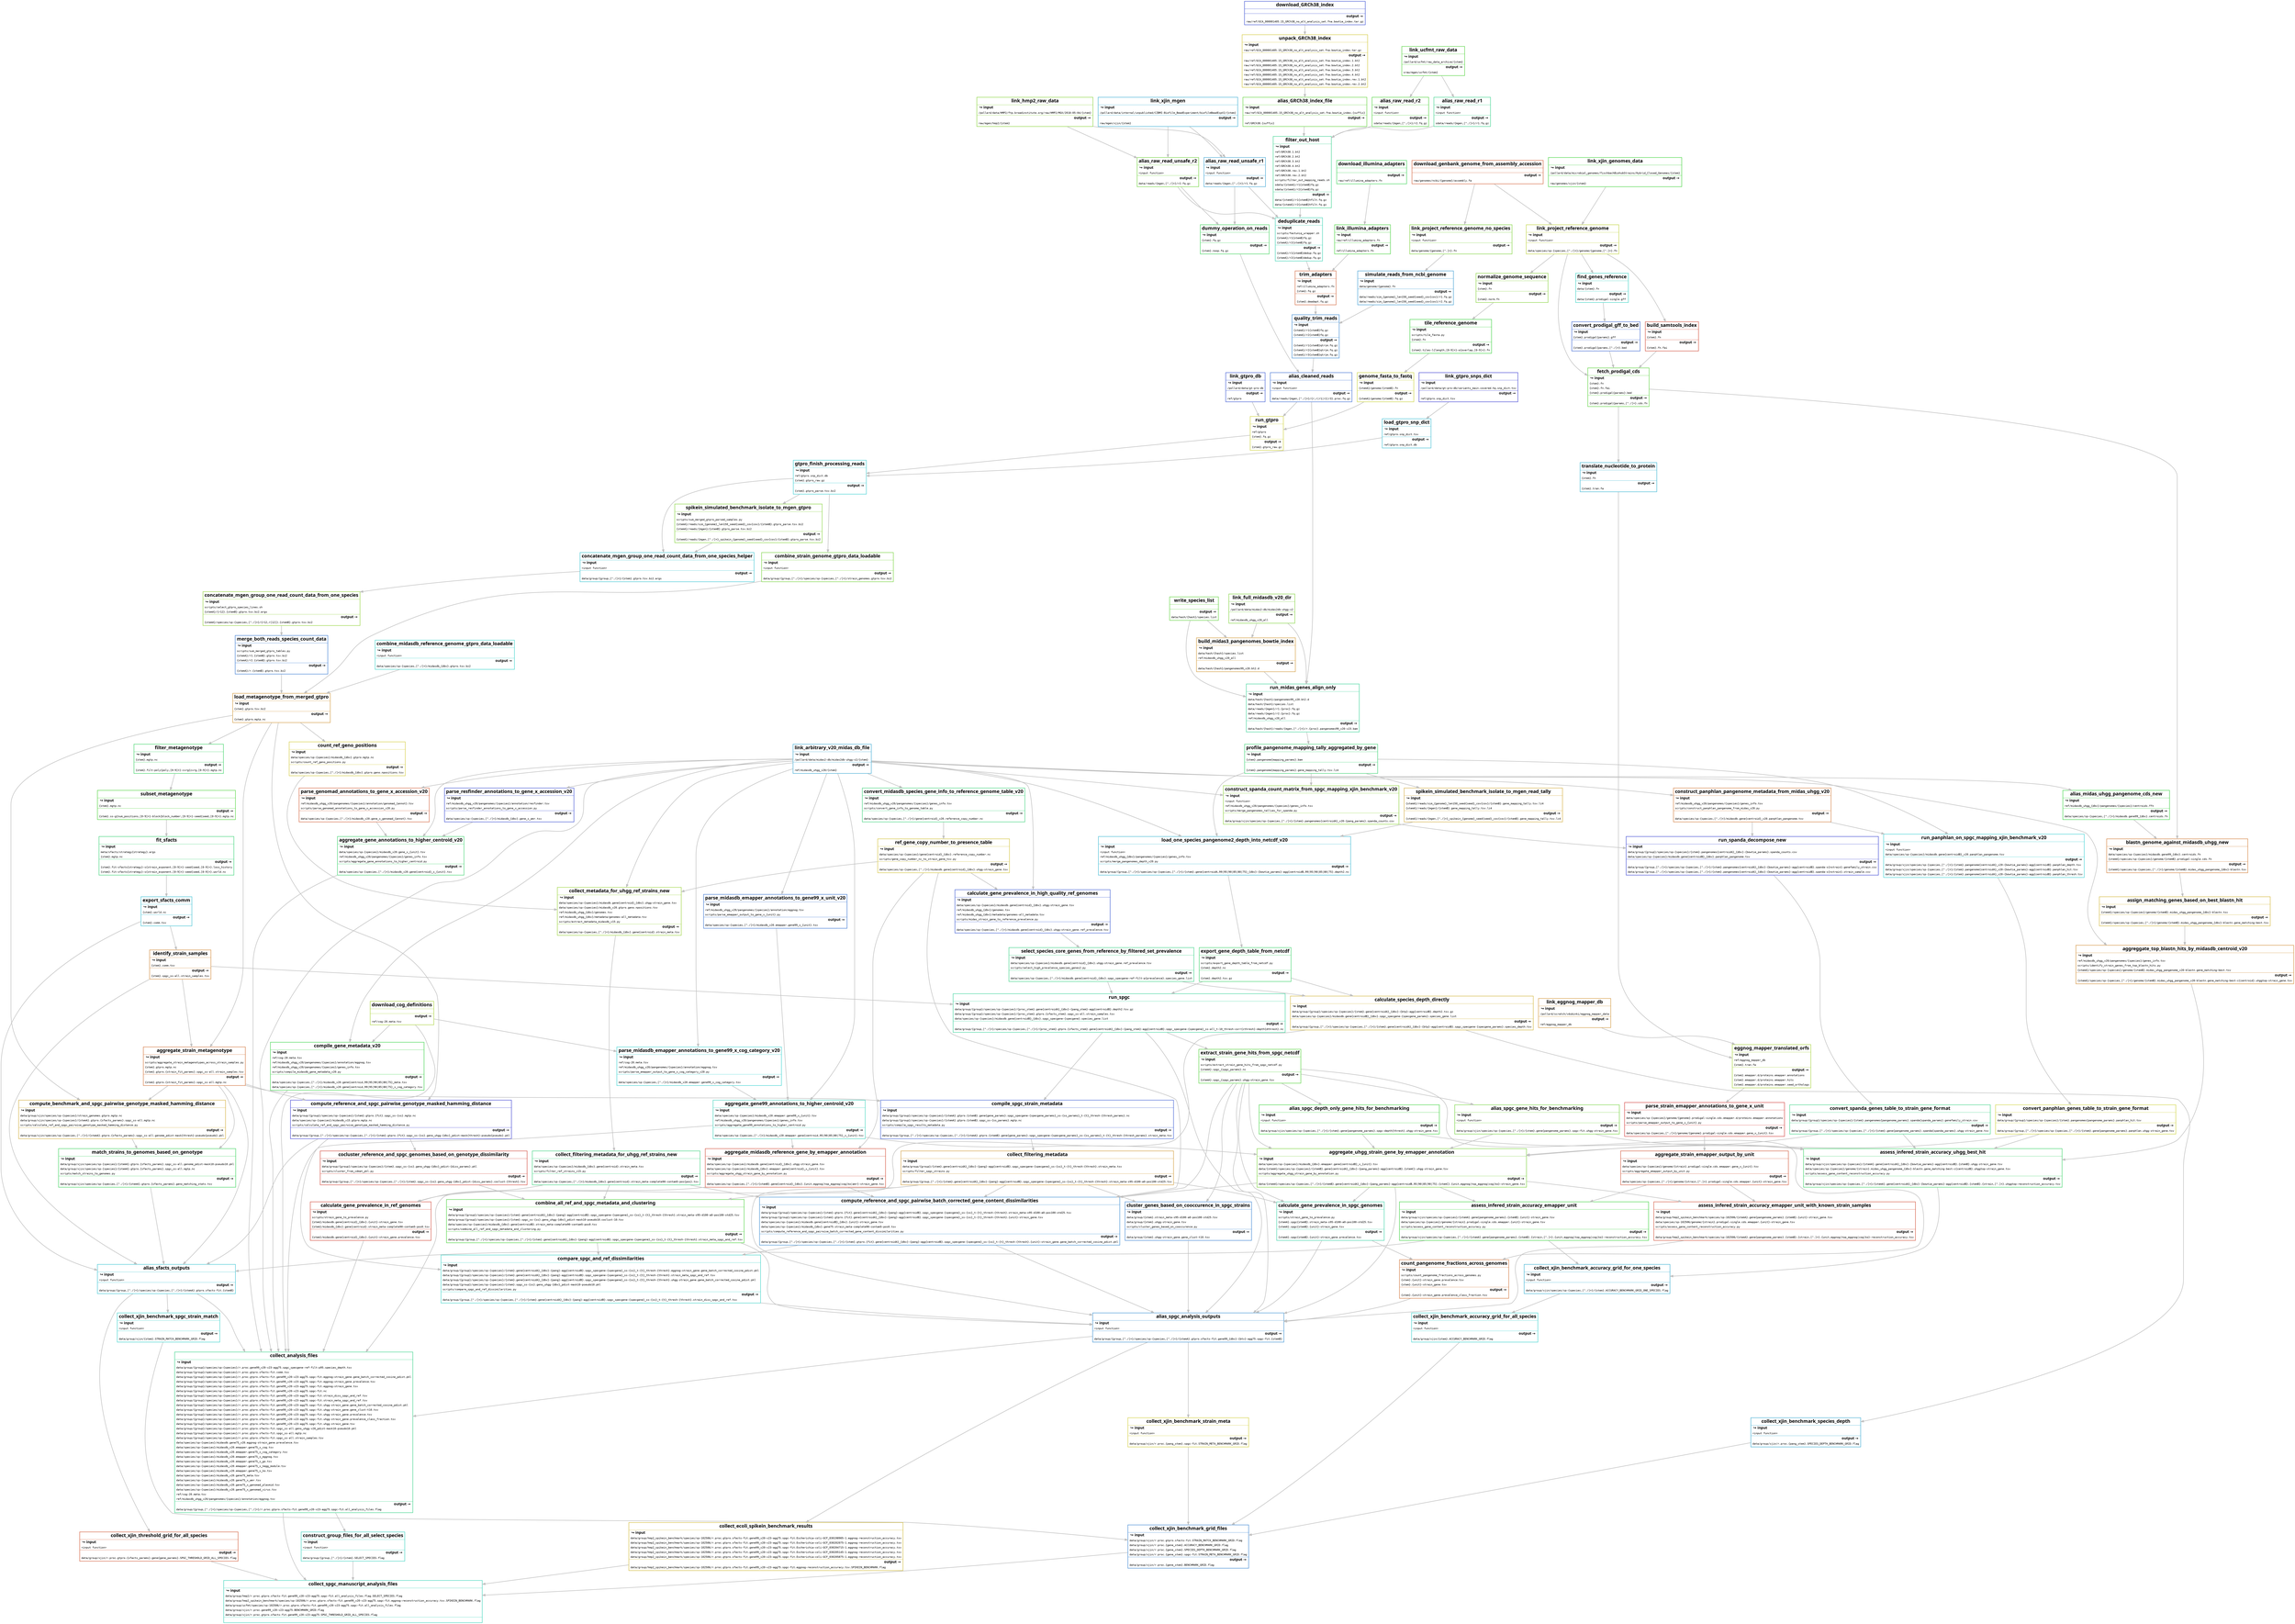 digraph snakemake_dag {
    graph[bgcolor=white, margin=0];
    node[shape=box, style=rounded, fontname=sans,                 fontsize=10, penwidth=2];
    edge[penwidth=2, color=grey];
0 [ shape=none, margin=0, label=<<table border="2" color="#57D9C4" cellspacing="3" cellborder="0">
<tr><td>
<b><font point-size="18">collect_spgc_manuscript_analysis_files</font></b>
</td></tr>
<hr/>
<tr><td align="left"> <b><font point-size="14">&#8618; input</font></b> </td></tr>
<tr>
<td align="left"><font face="monospace">data/group/hmp2/r.proc.gtpro.sfacts-fit.gene99_v20-v23-agg75.spgc-fit.all_analysis_files.flag.SELECT_SPECIES.flag</font></td>
</tr>
<tr>
<td align="left"><font face="monospace">data/group/hmp2_spikein_benchmark/species/sp-102506/r.proc.gtpro.sfacts-fit.gene99_v20-v23-agg75.spgc-fit.eggnog-reconstruction_accuracy.tsv.SPIKEIN_BENCHMARK.flag</font></td>
</tr>
<tr>
<td align="left"><font face="monospace">data/group/ucfmt/species/sp-102506/r.proc.gtpro.sfacts-fit.gene99_v20-v23-agg75.spgc-fit.all_analysis_files.flag</font></td>
</tr>
<tr>
<td align="left"><font face="monospace">data/group/xjin/r.proc.gene99_v20-v23-agg75.BENCHMARK_GRID.flag</font></td>
</tr>
<tr>
<td align="left"><font face="monospace">data/group/xjin/r.proc.gtpro.sfacts-fit.gene99_v20-v23-agg75.SPGC_THRESHOLD_GRID_ALL_SPECIES.flag</font></td>
</tr>
<hr/>
<tr><td align="right">  </td> </tr>
</table>>]
1 [ shape=none, margin=0, label=<<table border="2" color="#5797D9" cellspacing="3" cellborder="0">
<tr><td>
<b><font point-size="18">collect_xjin_benchmark_grid_files</font></b>
</td></tr>
<hr/>
<tr><td align="left"> <b><font point-size="14">&#8618; input</font></b> </td></tr>
<tr>
<td align="left"><font face="monospace">data/group/xjin/r.proc.gtpro.sfacts-fit.STRAIN_MATCH_BENCHMARK_GRID.flag</font></td>
</tr>
<tr>
<td align="left"><font face="monospace">data/group/xjin/r.proc.{gene_stem}.ACCURACY_BENCHMARK_GRID.flag</font></td>
</tr>
<tr>
<td align="left"><font face="monospace">data/group/xjin/r.proc.{gene_stem}.SPECIES_DEPTH_BENCHMARK_GRID.flag</font></td>
</tr>
<tr>
<td align="left"><font face="monospace">data/group/xjin/r.proc.{gene_stem}.spgc-fit.STRAIN_META_BENCHMARK_GRID.flag</font></td>
</tr>
<hr/>
<tr><td align="right"> <b><font point-size="14">output &rarr;</font></b> </td> </tr>
<tr>
<td align="left"><font face="monospace">data/group/xjin/r.proc.{gene_stem}.BENCHMARK_GRID.flag</font></td></tr>
</table>>]
2 [ shape=none, margin=0, label=<<table border="2" color="#57D9D4" cellspacing="3" cellborder="0">
<tr><td>
<b><font point-size="18">collect_xjin_benchmark_spgc_strain_match</font></b>
</td></tr>
<hr/>
<tr><td align="left"> <b><font point-size="14">&#8618; input</font></b> </td></tr>
<tr>
<td align="left"><font face="monospace">&lt;input function&gt;</font></td>
</tr>
<hr/>
<tr><td align="right"> <b><font point-size="14">output &rarr;</font></b> </td> </tr>
<tr>
<td align="left"><font face="monospace">data/group/xjin/{stem}.STRAIN_MATCH_BENCHMARK_GRID.flag</font></td></tr>
</table>>]
3 [ shape=none, margin=0, label=<<table border="2" color="#57CCD9" cellspacing="3" cellborder="0">
<tr><td>
<b><font point-size="18">alias_sfacts_outputs</font></b>
</td></tr>
<hr/>
<tr><td align="left"> <b><font point-size="14">&#8618; input</font></b> </td></tr>
<tr>
<td align="left"><font face="monospace">&lt;input function&gt;</font></td>
</tr>
<hr/>
<tr><td align="right"> <b><font point-size="14">output &rarr;</font></b> </td> </tr>
<tr>
<td align="left"><font face="monospace">data/group/{group,[^./]+}/species/sp-{species,[^./]+}/{stemA}.gtpro.sfacts-fit.{stemB}</font></td></tr>
</table>>]
4 [ shape=none, margin=0, label=<<table border="2" color="#57D973" cellspacing="3" cellborder="0">
<tr><td>
<b><font point-size="18">match_strains_to_genomes_based_on_genotype</font></b>
</td></tr>
<hr/>
<tr><td align="left"> <b><font point-size="14">&#8618; input</font></b> </td></tr>
<tr>
<td align="left"><font face="monospace">data/group/xjin/species/sp-{species}/{stemA}.gtpro.{sfacts_params}.spgc_ss-all.genome_pdist-mask10-pseudo10.pkl</font></td>
</tr>
<tr>
<td align="left"><font face="monospace">data/group/xjin/species/sp-{species}/{stemA}.gtpro.{sfacts_params}.spgc_ss-all.mgtp.nc</font></td>
</tr>
<tr>
<td align="left"><font face="monospace">scripts/match_strains_to_genomes.py</font></td>
</tr>
<hr/>
<tr><td align="right"> <b><font point-size="14">output &rarr;</font></b> </td> </tr>
<tr>
<td align="left"><font face="monospace">data/group/xjin/species/sp-{species,[^./]+}/{stemA}.gtpro.{sfacts_params}.geno_matching_stats.tsv</font></td></tr>
</table>>]
5 [ shape=none, margin=0, label=<<table border="2" color="#D9B957" cellspacing="3" cellborder="0">
<tr><td>
<b><font point-size="18">compute_benchmark_and_spgc_pairwise_genotype_masked_hamming_distance</font></b>
</td></tr>
<hr/>
<tr><td align="left"> <b><font point-size="14">&#8618; input</font></b> </td></tr>
<tr>
<td align="left"><font face="monospace">data/group/xjin/species/sp-{species}/strain_genomes.gtpro.mgtp.nc</font></td>
</tr>
<tr>
<td align="left"><font face="monospace">data/group/xjin/species/sp-{species}/{stemA}.gtpro.{sfacts_params}.spgc_ss-all.mgtp.nc</font></td>
</tr>
<tr>
<td align="left"><font face="monospace">scripts/calculate_ref_and_spgc_pairwise_genotype_masked_hamming_distance.py</font></td>
</tr>
<hr/>
<tr><td align="right"> <b><font point-size="14">output &rarr;</font></b> </td> </tr>
<tr>
<td align="left"><font face="monospace">data/group/xjin/species/sp-{species,[^./]+}/{stemA}.gtpro.{sfacts_params}.spgc_ss-all.genome_pdist-mask{thresh}-pseudo{pseudo}.pkl</font></td></tr>
</table>>]
6 [ shape=none, margin=0, label=<<table border="2" color="#D98757" cellspacing="3" cellborder="0">
<tr><td>
<b><font point-size="18">aggregate_strain_metagenotype</font></b>
</td></tr>
<hr/>
<tr><td align="left"> <b><font point-size="14">&#8618; input</font></b> </td></tr>
<tr>
<td align="left"><font face="monospace">scripts/aggregate_strain_metagenotypes_across_strain_samples.py</font></td>
</tr>
<tr>
<td align="left"><font face="monospace">{stem}.gtpro.mgtp.nc</font></td>
</tr>
<tr>
<td align="left"><font face="monospace">{stem}.gtpro.{strain_fit_params}.spgc_ss-all.strain_samples.tsv</font></td>
</tr>
<hr/>
<tr><td align="right"> <b><font point-size="14">output &rarr;</font></b> </td> </tr>
<tr>
<td align="left"><font face="monospace">{stem}.gtpro.{strain_fit_params}.spgc_ss-all.mgtp.nc</font></td></tr>
</table>>]
7 [ shape=none, margin=0, label=<<table border="2" color="#D9A757" cellspacing="3" cellborder="0">
<tr><td>
<b><font point-size="18">load_metagenotype_from_merged_gtpro</font></b>
</td></tr>
<hr/>
<tr><td align="left"> <b><font point-size="14">&#8618; input</font></b> </td></tr>
<tr>
<td align="left"><font face="monospace">{stem}.gtpro.tsv.bz2</font></td>
</tr>
<hr/>
<tr><td align="right"> <b><font point-size="14">output &rarr;</font></b> </td> </tr>
<tr>
<td align="left"><font face="monospace">{stem}.gtpro.mgtp.nc</font></td></tr>
</table>>]
8 [ shape=none, margin=0, label=<<table border="2" color="#578ED9" cellspacing="3" cellborder="0">
<tr><td>
<b><font point-size="18">merge_both_reads_species_count_data</font></b>
</td></tr>
<hr/>
<tr><td align="left"> <b><font point-size="14">&#8618; input</font></b> </td></tr>
<tr>
<td align="left"><font face="monospace">scripts/sum_merged_gtpro_tables.py</font></td>
</tr>
<tr>
<td align="left"><font face="monospace">{stemA}/r1.{stemB}.gtpro.tsv.bz2</font></td>
</tr>
<tr>
<td align="left"><font face="monospace">{stemA}/r2.{stemB}.gtpro.tsv.bz2</font></td>
</tr>
<hr/>
<tr><td align="right"> <b><font point-size="14">output &rarr;</font></b> </td> </tr>
<tr>
<td align="left"><font face="monospace">{stemA}/r.{stemB}.gtpro.tsv.bz2</font></td></tr>
</table>>]
9 [ shape=none, margin=0, label=<<table border="2" color="#A3D957" cellspacing="3" cellborder="0">
<tr><td>
<b><font point-size="18">concatenate_mgen_group_one_read_count_data_from_one_species</font></b>
</td></tr>
<hr/>
<tr><td align="left"> <b><font point-size="14">&#8618; input</font></b> </td></tr>
<tr>
<td align="left"><font face="monospace">scripts/select_gtpro_species_lines.sh</font></td>
</tr>
<tr>
<td align="left"><font face="monospace">{stemA}/{r12}.{stemB}.gtpro.tsv.bz2.args</font></td>
</tr>
<hr/>
<tr><td align="right"> <b><font point-size="14">output &rarr;</font></b> </td> </tr>
<tr>
<td align="left"><font face="monospace">{stemA}/species/sp-{species,[^./]+}/{r12,r[12]}.{stemB}.gtpro.tsv.bz2</font></td></tr>
</table>>]
10 [ shape=none, margin=0, label=<<table border="2" color="#57CED9" cellspacing="3" cellborder="0">
<tr><td>
<b><font point-size="18">concatenate_mgen_group_one_read_count_data_from_one_species_helper</font></b>
</td></tr>
<hr/>
<tr><td align="left"> <b><font point-size="14">&#8618; input</font></b> </td></tr>
<tr>
<td align="left"><font face="monospace">&lt;input function&gt;</font></td>
</tr>
<hr/>
<tr><td align="right"> <b><font point-size="14">output &rarr;</font></b> </td> </tr>
<tr>
<td align="left"><font face="monospace">data/group/{group,[^./]+}/{stem}.gtpro.tsv.bz2.args</font></td></tr>
</table>>]
11 [ shape=none, margin=0, label=<<table border="2" color="#57D5D9" cellspacing="3" cellborder="0">
<tr><td>
<b><font point-size="18">gtpro_finish_processing_reads</font></b>
</td></tr>
<hr/>
<tr><td align="left"> <b><font point-size="14">&#8618; input</font></b> </td></tr>
<tr>
<td align="left"><font face="monospace">ref/gtpro.snp_dict.db</font></td>
</tr>
<tr>
<td align="left"><font face="monospace">{stem}.gtpro_raw.gz</font></td>
</tr>
<hr/>
<tr><td align="right"> <b><font point-size="14">output &rarr;</font></b> </td> </tr>
<tr>
<td align="left"><font face="monospace">{stem}.gtpro_parse.tsv.bz2</font></td></tr>
</table>>]
12 [ shape=none, margin=0, label=<<table border="2" color="#D6D957" cellspacing="3" cellborder="0">
<tr><td>
<b><font point-size="18">run_gtpro</font></b>
</td></tr>
<hr/>
<tr><td align="left"> <b><font point-size="14">&#8618; input</font></b> </td></tr>
<tr>
<td align="left"><font face="monospace">ref/gtpro</font></td>
</tr>
<tr>
<td align="left"><font face="monospace">{stem}.fq.gz</font></td>
</tr>
<hr/>
<tr><td align="right"> <b><font point-size="14">output &rarr;</font></b> </td> </tr>
<tr>
<td align="left"><font face="monospace">{stem}.gtpro_raw.gz</font></td></tr>
</table>>]
13 [ shape=none, margin=0, label=<<table border="2" color="#5782D9" cellspacing="3" cellborder="0">
<tr><td>
<b><font point-size="18">alias_cleaned_reads</font></b>
</td></tr>
<hr/>
<tr><td align="left"> <b><font point-size="14">&#8618; input</font></b> </td></tr>
<tr>
<td align="left"><font face="monospace">&lt;input function&gt;</font></td>
</tr>
<hr/>
<tr><td align="right"> <b><font point-size="14">output &rarr;</font></b> </td> </tr>
<tr>
<td align="left"><font face="monospace">data/reads/{mgen,[^./]+}/{r,r|r1|r2|r3}.proc.fq.gz</font></td></tr>
</table>>]
14 [ shape=none, margin=0, label=<<table border="2" color="#579BD9" cellspacing="3" cellborder="0">
<tr><td>
<b><font point-size="18">quality_trim_reads</font></b>
</td></tr>
<hr/>
<tr><td align="left"> <b><font point-size="14">&#8618; input</font></b> </td></tr>
<tr>
<td align="left"><font face="monospace">{stemA}/r1{stemB}fq.gz</font></td>
</tr>
<tr>
<td align="left"><font face="monospace">{stemA}/r2{stemB}fq.gz</font></td>
</tr>
<hr/>
<tr><td align="right"> <b><font point-size="14">output &rarr;</font></b> </td> </tr>
<tr>
<td align="left"><font face="monospace">{stemA}/r1{stemB}qtrim.fq.gz</font></td></tr>
<tr>
<td align="left"><font face="monospace">{stemA}/r2{stemB}qtrim.fq.gz</font></td></tr>
<tr>
<td align="left"><font face="monospace">{stemA}/r3{stemB}qtrim.fq.gz</font></td></tr>
</table>>]
15 [ shape=none, margin=0, label=<<table border="2" color="#D97B57" cellspacing="3" cellborder="0">
<tr><td>
<b><font point-size="18">trim_adapters</font></b>
</td></tr>
<hr/>
<tr><td align="left"> <b><font point-size="14">&#8618; input</font></b> </td></tr>
<tr>
<td align="left"><font face="monospace">ref/illumina_adapters.fn</font></td>
</tr>
<tr>
<td align="left"><font face="monospace">{stem}.fq.gz</font></td>
</tr>
<hr/>
<tr><td align="right"> <b><font point-size="14">output &rarr;</font></b> </td> </tr>
<tr>
<td align="left"><font face="monospace">{stem}.deadapt.fq.gz</font></td></tr>
</table>>]
16 [ shape=none, margin=0, label=<<table border="2" color="#5FD957" cellspacing="3" cellborder="0">
<tr><td>
<b><font point-size="18">link_illumina_adapters</font></b>
</td></tr>
<hr/>
<tr><td align="left"> <b><font point-size="14">&#8618; input</font></b> </td></tr>
<tr>
<td align="left"><font face="monospace">raw/ref/illumina_adapters.fn</font></td>
</tr>
<hr/>
<tr><td align="right"> <b><font point-size="14">output &rarr;</font></b> </td> </tr>
<tr>
<td align="left"><font face="monospace">ref/illumina_adapters.fn</font></td></tr>
</table>>]
17 [ shape=none, margin=0, label=<<table border="2" color="#57D96F" cellspacing="3" cellborder="0">
<tr><td>
<b><font point-size="18">download_illumina_adapters</font></b>
</td></tr>
<hr/>
<tr><td align="left">  </td></tr>
<hr/>
<tr><td align="right"> <b><font point-size="14">output &rarr;</font></b> </td> </tr>
<tr>
<td align="left"><font face="monospace">raw/ref/illumina_adapters.fn</font></td></tr>
</table>>]
18 [ shape=none, margin=0, label=<<table border="2" color="#57D9BF" cellspacing="3" cellborder="0">
<tr><td>
<b><font point-size="18">deduplicate_reads</font></b>
</td></tr>
<hr/>
<tr><td align="left"> <b><font point-size="14">&#8618; input</font></b> </td></tr>
<tr>
<td align="left"><font face="monospace">scripts/fastuniq_wrapper.sh</font></td>
</tr>
<tr>
<td align="left"><font face="monospace">{stemA}/r1{stemB}fq.gz</font></td>
</tr>
<tr>
<td align="left"><font face="monospace">{stemA}/r2{stemB}fq.gz</font></td>
</tr>
<hr/>
<tr><td align="right"> <b><font point-size="14">output &rarr;</font></b> </td> </tr>
<tr>
<td align="left"><font face="monospace">{stemA}/r1{stemB}dedup.fq.gz</font></td></tr>
<tr>
<td align="left"><font face="monospace">{stemA}/r2{stemB}dedup.fq.gz</font></td></tr>
</table>>]
19 [ shape=none, margin=0, label=<<table border="2" color="#57B0D9" cellspacing="3" cellborder="0">
<tr><td>
<b><font point-size="18">alias_raw_read_unsafe_r1</font></b>
</td></tr>
<hr/>
<tr><td align="left"> <b><font point-size="14">&#8618; input</font></b> </td></tr>
<tr>
<td align="left"><font face="monospace">&lt;input function&gt;</font></td>
</tr>
<hr/>
<tr><td align="right"> <b><font point-size="14">output &rarr;</font></b> </td> </tr>
<tr>
<td align="left"><font face="monospace">data/reads/{mgen,[^./]+}/r1.fq.gz</font></td></tr>
</table>>]
20 [ shape=none, margin=0, label=<<table border="2" color="#57B9D9" cellspacing="3" cellborder="0">
<tr><td>
<b><font point-size="18">link_xjin_mgen</font></b>
</td></tr>
<hr/>
<tr><td align="left"> <b><font point-size="14">&#8618; input</font></b> </td></tr>
<tr>
<td align="left"><font face="monospace">/pollard/data/internal/unpublished/CZBMI-Biofilm_BeadExperiment/biofilmBeadExpV2/{stem}</font></td>
</tr>
<hr/>
<tr><td align="right"> <b><font point-size="14">output &rarr;</font></b> </td> </tr>
<tr>
<td align="left"><font face="monospace">raw/mgen/xjin/{stem}</font></td></tr>
</table>>]
21 [ shape=none, margin=0, label=<<table border="2" color="#83D957" cellspacing="3" cellborder="0">
<tr><td>
<b><font point-size="18">alias_raw_read_unsafe_r2</font></b>
</td></tr>
<hr/>
<tr><td align="left"> <b><font point-size="14">&#8618; input</font></b> </td></tr>
<tr>
<td align="left"><font face="monospace">&lt;input function&gt;</font></td>
</tr>
<hr/>
<tr><td align="right"> <b><font point-size="14">output &rarr;</font></b> </td> </tr>
<tr>
<td align="left"><font face="monospace">data/reads/{mgen,[^./]+}/r2.fq.gz</font></td></tr>
</table>>]
22 [ shape=none, margin=0, label=<<table border="2" color="#5770D9" cellspacing="3" cellborder="0">
<tr><td>
<b><font point-size="18">link_gtpro_db</font></b>
</td></tr>
<hr/>
<tr><td align="left"> <b><font point-size="14">&#8618; input</font></b> </td></tr>
<tr>
<td align="left"><font face="monospace">/pollard/data/gt-pro-db</font></td>
</tr>
<hr/>
<tr><td align="right"> <b><font point-size="14">output &rarr;</font></b> </td> </tr>
<tr>
<td align="left"><font face="monospace">ref/gtpro</font></td></tr>
</table>>]
23 [ shape=none, margin=0, label=<<table border="2" color="#57C7D9" cellspacing="3" cellborder="0">
<tr><td>
<b><font point-size="18">load_gtpro_snp_dict</font></b>
</td></tr>
<hr/>
<tr><td align="left"> <b><font point-size="14">&#8618; input</font></b> </td></tr>
<tr>
<td align="left"><font face="monospace">ref/gtpro.snp_dict.tsv</font></td>
</tr>
<hr/>
<tr><td align="right"> <b><font point-size="14">output &rarr;</font></b> </td> </tr>
<tr>
<td align="left"><font face="monospace">ref/gtpro.snp_dict.db</font></td></tr>
</table>>]
24 [ shape=none, margin=0, label=<<table border="2" color="#5759D9" cellspacing="3" cellborder="0">
<tr><td>
<b><font point-size="18">link_gtpro_snps_dict</font></b>
</td></tr>
<hr/>
<tr><td align="left"> <b><font point-size="14">&#8618; input</font></b> </td></tr>
<tr>
<td align="left"><font face="monospace">/pollard/data/gt-pro-db/variants_main.covered.hq.snp_dict.tsv</font></td>
</tr>
<hr/>
<tr><td align="right"> <b><font point-size="14">output &rarr;</font></b> </td> </tr>
<tr>
<td align="left"><font face="monospace">ref/gtpro.snp_dict.tsv</font></td></tr>
</table>>]
25 [ shape=none, margin=0, label=<<table border="2" color="#D99B57" cellspacing="3" cellborder="0">
<tr><td>
<b><font point-size="18">identify_strain_samples</font></b>
</td></tr>
<hr/>
<tr><td align="left"> <b><font point-size="14">&#8618; input</font></b> </td></tr>
<tr>
<td align="left"><font face="monospace">{stem}.comm.tsv</font></td>
</tr>
<hr/>
<tr><td align="right"> <b><font point-size="14">output &rarr;</font></b> </td> </tr>
<tr>
<td align="left"><font face="monospace">{stem}.spgc_ss-all.strain_samples.tsv</font></td></tr>
</table>>]
26 [ shape=none, margin=0, label=<<table border="2" color="#57C9D9" cellspacing="3" cellborder="0">
<tr><td>
<b><font point-size="18">export_sfacts_comm</font></b>
</td></tr>
<hr/>
<tr><td align="left"> <b><font point-size="14">&#8618; input</font></b> </td></tr>
<tr>
<td align="left"><font face="monospace">{stem}.world.nc</font></td>
</tr>
<hr/>
<tr><td align="right"> <b><font point-size="14">output &rarr;</font></b> </td> </tr>
<tr>
<td align="left"><font face="monospace">{stem}.comm.tsv</font></td></tr>
</table>>]
27 [ shape=none, margin=0, label=<<table border="2" color="#57D98A" cellspacing="3" cellborder="0">
<tr><td>
<b><font point-size="18">fit_sfacts</font></b>
</td></tr>
<hr/>
<tr><td align="left"> <b><font point-size="14">&#8618; input</font></b> </td></tr>
<tr>
<td align="left"><font face="monospace">meta/sfacts/strategy{strategy}.args</font></td>
</tr>
<tr>
<td align="left"><font face="monospace">{stem}.mgtp.nc</font></td>
</tr>
<hr/>
<tr><td align="right"> <b><font point-size="14">output &rarr;</font></b> </td> </tr>
<tr>
<td align="left"><font face="monospace">{stem}.fit-sfacts{strategy}-s{strain_exponent,[0-9]+}-seed{seed,[0-9]+}.loss_history</font></td></tr>
<tr>
<td align="left"><font face="monospace">{stem}.fit-sfacts{strategy}-s{strain_exponent,[0-9]+}-seed{seed,[0-9]+}.world.nc</font></td></tr>
</table>>]
28 [ shape=none, margin=0, label=<<table border="2" color="#68D957" cellspacing="3" cellborder="0">
<tr><td>
<b><font point-size="18">subset_metagenotype</font></b>
</td></tr>
<hr/>
<tr><td align="left"> <b><font point-size="14">&#8618; input</font></b> </td></tr>
<tr>
<td align="left"><font face="monospace">{stem}.mgtp.nc</font></td>
</tr>
<hr/>
<tr><td align="right"> <b><font point-size="14">output &rarr;</font></b> </td> </tr>
<tr>
<td align="left"><font face="monospace">{stem}.ss-g{num_positions,[0-9]+}-block{block_number,[0-9]+}-seed{seed,[0-9]+}.mgtp.nc</font></td></tr>
</table>>]
29 [ shape=none, margin=0, label=<<table border="2" color="#57D97A" cellspacing="3" cellborder="0">
<tr><td>
<b><font point-size="18">filter_metagenotype</font></b>
</td></tr>
<hr/>
<tr><td align="left"> <b><font point-size="14">&#8618; input</font></b> </td></tr>
<tr>
<td align="left"><font face="monospace">{stem}.mgtp.nc</font></td>
</tr>
<hr/>
<tr><td align="right"> <b><font point-size="14">output &rarr;</font></b> </td> </tr>
<tr>
<td align="left"><font face="monospace">{stem}.filt-poly{poly,[0-9]+}-cvrg{cvrg,[0-9]+}.mgtp.nc</font></td></tr>
</table>>]
30 [ shape=none, margin=0, label=<<table border="2" color="#88D957" cellspacing="3" cellborder="0">
<tr><td>
<b><font point-size="18">combine_strain_genome_gtpro_data_loadable</font></b>
</td></tr>
<hr/>
<tr><td align="left"> <b><font point-size="14">&#8618; input</font></b> </td></tr>
<tr>
<td align="left"><font face="monospace">&lt;input function&gt;</font></td>
</tr>
<hr/>
<tr><td align="right"> <b><font point-size="14">output &rarr;</font></b> </td> </tr>
<tr>
<td align="left"><font face="monospace">data/group/{group,[^./]+}/species/sp-{species,[^./]+}/strain_genomes.gtpro.tsv.bz2</font></td></tr>
</table>>]
31 [ shape=none, margin=0, label=<<table border="2" color="#D1D957" cellspacing="3" cellborder="0">
<tr><td>
<b><font point-size="18">genome_fasta_to_fastq</font></b>
</td></tr>
<hr/>
<tr><td align="left"> <b><font point-size="14">&#8618; input</font></b> </td></tr>
<tr>
<td align="left"><font face="monospace">{stemA}/genome/{stemB}.fn</font></td>
</tr>
<hr/>
<tr><td align="right"> <b><font point-size="14">output &rarr;</font></b> </td> </tr>
<tr>
<td align="left"><font face="monospace">{stemA}/genome/{stemB}.fq.gz</font></td></tr>
</table>>]
32 [ shape=none, margin=0, label=<<table border="2" color="#57D95C" cellspacing="3" cellborder="0">
<tr><td>
<b><font point-size="18">tile_reference_genome</font></b>
</td></tr>
<hr/>
<tr><td align="left"> <b><font point-size="14">&#8618; input</font></b> </td></tr>
<tr>
<td align="left"><font face="monospace">scripts/tile_fasta.py</font></td>
</tr>
<tr>
<td align="left"><font face="monospace">{stem}.fn</font></td>
</tr>
<hr/>
<tr><td align="right"> <b><font point-size="14">output &rarr;</font></b> </td> </tr>
<tr>
<td align="left"><font face="monospace">{stem}.tiles-l{length,[0-9]+}-o{overlap,[0-9]+}.fn</font></td></tr>
</table>>]
33 [ shape=none, margin=0, label=<<table border="2" color="#98D957" cellspacing="3" cellborder="0">
<tr><td>
<b><font point-size="18">normalize_genome_sequence</font></b>
</td></tr>
<hr/>
<tr><td align="left"> <b><font point-size="14">&#8618; input</font></b> </td></tr>
<tr>
<td align="left"><font face="monospace">{stem}.fn</font></td>
</tr>
<hr/>
<tr><td align="right"> <b><font point-size="14">output &rarr;</font></b> </td> </tr>
<tr>
<td align="left"><font face="monospace">{stem}.norm.fn</font></td></tr>
</table>>]
34 [ shape=none, margin=0, label=<<table border="2" color="#C8D957" cellspacing="3" cellborder="0">
<tr><td>
<b><font point-size="18">link_project_reference_genome</font></b>
</td></tr>
<hr/>
<tr><td align="left"> <b><font point-size="14">&#8618; input</font></b> </td></tr>
<tr>
<td align="left"><font face="monospace">&lt;input function&gt;</font></td>
</tr>
<hr/>
<tr><td align="right"> <b><font point-size="14">output &rarr;</font></b> </td> </tr>
<tr>
<td align="left"><font face="monospace">data/species/sp-{species,[^./]+}/genome/{genome,[^.]+}.fn</font></td></tr>
</table>>]
35 [ shape=none, margin=0, label=<<table border="2" color="#5CD957" cellspacing="3" cellborder="0">
<tr><td>
<b><font point-size="18">link_xjin_genomes_data</font></b>
</td></tr>
<hr/>
<tr><td align="left"> <b><font point-size="14">&#8618; input</font></b> </td></tr>
<tr>
<td align="left"><font face="monospace">/pollard/data/microbial_genomes/fischbachBiohubStrains/Hybrid_Closed_Genomes/{stem}</font></td>
</tr>
<hr/>
<tr><td align="right"> <b><font point-size="14">output &rarr;</font></b> </td> </tr>
<tr>
<td align="left"><font face="monospace">raw/genomes/xjin/{stem}</font></td></tr>
</table>>]
36 [ shape=none, margin=0, label=<<table border="2" color="#57B7D9" cellspacing="3" cellborder="0">
<tr><td>
<b><font point-size="18">collect_xjin_benchmark_species_depth</font></b>
</td></tr>
<hr/>
<tr><td align="left"> <b><font point-size="14">&#8618; input</font></b> </td></tr>
<tr>
<td align="left"><font face="monospace">&lt;input function&gt;</font></td>
</tr>
<hr/>
<tr><td align="right"> <b><font point-size="14">output &rarr;</font></b> </td> </tr>
<tr>
<td align="left"><font face="monospace">data/group/xjin/r.proc.{pang_stem}.SPECIES_DEPTH_BENCHMARK_GRID.flag</font></td></tr>
</table>>]
37 [ shape=none, margin=0, label=<<table border="2" color="#D9C057" cellspacing="3" cellborder="0">
<tr><td>
<b><font point-size="18">calculate_species_depth_directly</font></b>
</td></tr>
<hr/>
<tr><td align="left"> <b><font point-size="14">&#8618; input</font></b> </td></tr>
<tr>
<td align="left"><font face="monospace">data/group/{group}/species/sp-{species}/{stem}.gene{centroidA}_{dbv}-{btp}-agg{centroidB}.depth2.tsv.gz</font></td>
</tr>
<tr>
<td align="left"><font face="monospace">data/species/sp-{species}/midasdb.gene{centroidB}_{dbv}.spgc_specgene-{specgene_params}.species_gene.list</font></td>
</tr>
<hr/>
<tr><td align="right"> <b><font point-size="14">output &rarr;</font></b> </td> </tr>
<tr>
<td align="left"><font face="monospace">data/group/{group,[^./]+}/species/sp-{species,[^./]+}/{stem}.gene{centroidA}_{dbv}-{btp}-agg{centroidB}.spgc_specgene-{specgene_params}.species_depth.tsv</font></td></tr>
</table>>]
38 [ shape=none, margin=0, label=<<table border="2" color="#57D97F" cellspacing="3" cellborder="0">
<tr><td>
<b><font point-size="18">export_gene_depth_table_from_netcdf</font></b>
</td></tr>
<hr/>
<tr><td align="left"> <b><font point-size="14">&#8618; input</font></b> </td></tr>
<tr>
<td align="left"><font face="monospace">scripts/export_gene_depth_table_from_netcdf.py</font></td>
</tr>
<tr>
<td align="left"><font face="monospace">{stem}.depth2.nc</font></td>
</tr>
<hr/>
<tr><td align="right"> <b><font point-size="14">output &rarr;</font></b> </td> </tr>
<tr>
<td align="left"><font face="monospace">{stem}.depth2.tsv.gz</font></td></tr>
</table>>]
39 [ shape=none, margin=0, label=<<table border="2" color="#57C2D9" cellspacing="3" cellborder="0">
<tr><td>
<b><font point-size="18">load_one_species_pangenome2_depth_into_netcdf_v20</font></b>
</td></tr>
<hr/>
<tr><td align="left"> <b><font point-size="14">&#8618; input</font></b> </td></tr>
<tr>
<td align="left"><font face="monospace">&lt;input function&gt;</font></td>
</tr>
<tr>
<td align="left"><font face="monospace">ref/midasdb_uhgg_{dbv}/pangenomes/{species}/genes_info.tsv</font></td>
</tr>
<tr>
<td align="left"><font face="monospace">scripts/merge_pangenomes_depth_v20.py</font></td>
</tr>
<hr/>
<tr><td align="right"> <b><font point-size="14">output &rarr;</font></b> </td> </tr>
<tr>
<td align="left"><font face="monospace">data/group/{group,[^./]+}/species/sp-{species,[^./]+}/{stem}.gene{centroidA,99|95|90|85|80|75}_{dbv}-{bowtie_params}-agg{centroidB,99|95|90|85|80|75}.depth2.nc</font></td></tr>
</table>>]
40 [ shape=none, margin=0, label=<<table border="2" color="#57D986" cellspacing="3" cellborder="0">
<tr><td>
<b><font point-size="18">profile_pangenome_mapping_tally_aggregated_by_gene</font></b>
</td></tr>
<hr/>
<tr><td align="left"> <b><font point-size="14">&#8618; input</font></b> </td></tr>
<tr>
<td align="left"><font face="monospace">{stem}.pangenome{mapping_params}.bam</font></td>
</tr>
<hr/>
<tr><td align="right"> <b><font point-size="14">output &rarr;</font></b> </td> </tr>
<tr>
<td align="left"><font face="monospace">{stem}.pangenome{mapping_params}.gene_mapping_tally.tsv.lz4</font></td></tr>
</table>>]
41 [ shape=none, margin=0, label=<<table border="2" color="#57D9A6" cellspacing="3" cellborder="0">
<tr><td>
<b><font point-size="18">run_midas_genes_align_only</font></b>
</td></tr>
<hr/>
<tr><td align="left"> <b><font point-size="14">&#8618; input</font></b> </td></tr>
<tr>
<td align="left"><font face="monospace">data/hash/{hash}/pangenomes99_v20.bt2.d</font></td>
</tr>
<tr>
<td align="left"><font face="monospace">data/hash/{hash}/species.list</font></td>
</tr>
<tr>
<td align="left"><font face="monospace">data/reads/{mgen}/r1.{proc}.fq.gz</font></td>
</tr>
<tr>
<td align="left"><font face="monospace">data/reads/{mgen}/r2.{proc}.fq.gz</font></td>
</tr>
<tr>
<td align="left"><font face="monospace">ref/midasdb_uhgg_v20_all</font></td>
</tr>
<hr/>
<tr><td align="right"> <b><font point-size="14">output &rarr;</font></b> </td> </tr>
<tr>
<td align="left"><font face="monospace">data/hash/{hash}/reads/{mgen,[^./]+}/r.{proc}.pangenomes99_v20-v23.bam</font></td></tr>
</table>>]
42 [ shape=none, margin=0, label=<<table border="2" color="#76D957" cellspacing="3" cellborder="0">
<tr><td>
<b><font point-size="18">write_species_list</font></b>
</td></tr>
<hr/>
<tr><td align="left">  </td></tr>
<hr/>
<tr><td align="right"> <b><font point-size="14">output &rarr;</font></b> </td> </tr>
<tr>
<td align="left"><font face="monospace">data/hash/{hash}/species.list</font></td></tr>
</table>>]
43 [ shape=none, margin=0, label=<<table border="2" color="#91D957" cellspacing="3" cellborder="0">
<tr><td>
<b><font point-size="18">link_full_midasdb_v20_dir</font></b>
</td></tr>
<hr/>
<tr><td align="left"> <b><font point-size="14">&#8618; input</font></b> </td></tr>
<tr>
<td align="left"><font face="monospace">/pollard/data/midas2-db/midas2db-uhgg-v2</font></td>
</tr>
<hr/>
<tr><td align="right"> <b><font point-size="14">output &rarr;</font></b> </td> </tr>
<tr>
<td align="left"><font face="monospace">ref/midasdb_uhgg_v20_all</font></td></tr>
</table>>]
44 [ shape=none, margin=0, label=<<table border="2" color="#D9A957" cellspacing="3" cellborder="0">
<tr><td>
<b><font point-size="18">build_midas3_pangenomes_bowtie_index</font></b>
</td></tr>
<hr/>
<tr><td align="left"> <b><font point-size="14">&#8618; input</font></b> </td></tr>
<tr>
<td align="left"><font face="monospace">data/hash/{hash}/species.list</font></td>
</tr>
<tr>
<td align="left"><font face="monospace">ref/midasdb_uhgg_v20_all</font></td>
</tr>
<hr/>
<tr><td align="right"> <b><font point-size="14">output &rarr;</font></b> </td> </tr>
<tr>
<td align="left"><font face="monospace">data/hash/{hash}/pangenomes99_v20.bt2.d</font></td></tr>
</table>>]
45 [ shape=none, margin=0, label=<<table border="2" color="#57B5D9" cellspacing="3" cellborder="0">
<tr><td>
<b><font point-size="18">link_arbitrary_v20_midas_db_file</font></b>
</td></tr>
<hr/>
<tr><td align="left"> <b><font point-size="14">&#8618; input</font></b> </td></tr>
<tr>
<td align="left"><font face="monospace">/pollard/data/midas2-db/midas2db-uhgg-v2/{stem}</font></td>
</tr>
<hr/>
<tr><td align="right"> <b><font point-size="14">output &rarr;</font></b> </td> </tr>
<tr>
<td align="left"><font face="monospace">ref/midasdb_uhgg_v20/{stem}</font></td></tr>
</table>>]
46 [ shape=none, margin=0, label=<<table border="2" color="#57D998" cellspacing="3" cellborder="0">
<tr><td>
<b><font point-size="18">select_species_core_genes_from_reference_by_filtered_set_prevalence</font></b>
</td></tr>
<hr/>
<tr><td align="left"> <b><font point-size="14">&#8618; input</font></b> </td></tr>
<tr>
<td align="left"><font face="monospace">data/species/sp-{species}/midasdb.gene{centroid}_{dbv}.uhgg-strain_gene.ref_prevalence.tsv</font></td>
</tr>
<tr>
<td align="left"><font face="monospace">scripts/select_high_prevalence_species_genes2.py</font></td>
</tr>
<hr/>
<tr><td align="right"> <b><font point-size="14">output &rarr;</font></b> </td> </tr>
<tr>
<td align="left"><font face="monospace">data/species/sp-{species,[^./]+}/midasdb.gene{centroid}_{dbv}.spgc_specgene-ref-filt-p{prevalence}.species_gene.list</font></td></tr>
</table>>]
47 [ shape=none, margin=0, label=<<table border="2" color="#5772D9" cellspacing="3" cellborder="0">
<tr><td>
<b><font point-size="18">calculate_gene_prevalence_in_high_quality_ref_genomes</font></b>
</td></tr>
<hr/>
<tr><td align="left"> <b><font point-size="14">&#8618; input</font></b> </td></tr>
<tr>
<td align="left"><font face="monospace">data/species/sp-{species}/midasdb.gene{centroid}_{dbv}.uhgg-strain_gene.tsv</font></td>
</tr>
<tr>
<td align="left"><font face="monospace">ref/midasdb_uhgg_{dbv}/genomes.tsv</font></td>
</tr>
<tr>
<td align="left"><font face="monospace">ref/midasdb_uhgg_{dbv}/metadata/genomes-all_metadata.tsv</font></td>
</tr>
<tr>
<td align="left"><font face="monospace">scripts/midas_strain_gene_to_reference_prevalence.py</font></td>
</tr>
<hr/>
<tr><td align="right"> <b><font point-size="14">output &rarr;</font></b> </td> </tr>
<tr>
<td align="left"><font face="monospace">data/species/sp-{species,[^./]+}/midasdb.gene{centroid}_{dbv}.uhgg-strain_gene.ref_prevalence.tsv</font></td></tr>
</table>>]
48 [ shape=none, margin=0, label=<<table border="2" color="#D9CC57" cellspacing="3" cellborder="0">
<tr><td>
<b><font point-size="18">ref_gene_copy_number_to_presence_table</font></b>
</td></tr>
<hr/>
<tr><td align="left"> <b><font point-size="14">&#8618; input</font></b> </td></tr>
<tr>
<td align="left"><font face="monospace">data/species/sp-{species}/gene{centroid}_{dbv}.reference_copy_number.nc</font></td>
</tr>
<tr>
<td align="left"><font face="monospace">scripts/gene_copy_number_nc_to_strain_gene_tsv.py</font></td>
</tr>
<hr/>
<tr><td align="right"> <b><font point-size="14">output &rarr;</font></b> </td> </tr>
<tr>
<td align="left"><font face="monospace">data/species/sp-{species,[^./]+}/midasdb.gene{centroid}_{dbv}.uhgg-strain_gene.tsv</font></td></tr>
</table>>]
49 [ shape=none, margin=0, label=<<table border="2" color="#57D98D" cellspacing="3" cellborder="0">
<tr><td>
<b><font point-size="18">convert_midasdb_species_gene_info_to_reference_genome_table_v20</font></b>
</td></tr>
<hr/>
<tr><td align="left"> <b><font point-size="14">&#8618; input</font></b> </td></tr>
<tr>
<td align="left"><font face="monospace">ref/midasdb_uhgg_v20/pangenomes/{species}/genes_info.tsv</font></td>
</tr>
<tr>
<td align="left"><font face="monospace">scripts/convert_gene_info_to_genome_table.py</font></td>
</tr>
<hr/>
<tr><td align="right"> <b><font point-size="14">output &rarr;</font></b> </td> </tr>
<tr>
<td align="left"><font face="monospace">data/species/sp-{species,[^./]+}/gene{centroid}_v20.reference_copy_number.nc</font></td></tr>
</table>>]
50 [ shape=none, margin=0, label=<<table border="2" color="#57D9D6" cellspacing="3" cellborder="0">
<tr><td>
<b><font point-size="18">collect_xjin_benchmark_accuracy_grid_for_all_species</font></b>
</td></tr>
<hr/>
<tr><td align="left"> <b><font point-size="14">&#8618; input</font></b> </td></tr>
<tr>
<td align="left"><font face="monospace">&lt;input function&gt;</font></td>
</tr>
<hr/>
<tr><td align="right"> <b><font point-size="14">output &rarr;</font></b> </td> </tr>
<tr>
<td align="left"><font face="monospace">data/group/xjin/{stem}.ACCURACY_BENCHMARK_GRID.flag</font></td></tr>
</table>>]
51 [ shape=none, margin=0, label=<<table border="2" color="#57BCD9" cellspacing="3" cellborder="0">
<tr><td>
<b><font point-size="18">collect_xjin_benchmark_accuracy_grid_for_one_species</font></b>
</td></tr>
<hr/>
<tr><td align="left"> <b><font point-size="14">&#8618; input</font></b> </td></tr>
<tr>
<td align="left"><font face="monospace">&lt;input function&gt;</font></td>
</tr>
<hr/>
<tr><td align="right"> <b><font point-size="14">output &rarr;</font></b> </td> </tr>
<tr>
<td align="left"><font face="monospace">data/group/xjin/species/sp-{species,[^./]+}/{stem}.ACCURACY_BENCHMARK_GRID_ONE_SPECIES.flag</font></td></tr>
</table>>]
52 [ shape=none, margin=0, label=<<table border="2" color="#57D97D" cellspacing="3" cellborder="0">
<tr><td>
<b><font point-size="18">assess_infered_strain_accuracy_uhgg_best_hit</font></b>
</td></tr>
<hr/>
<tr><td align="left"> <b><font point-size="14">&#8618; input</font></b> </td></tr>
<tr>
<td align="left"><font face="monospace">data/group/xjin/species/sp-{species}/{stemA}.gene{centroidA}_{dbv}-{bowtie_params}-agg{centroidB}.{stemB}.uhgg-strain_gene.tsv</font></td>
</tr>
<tr>
<td align="left"><font face="monospace">data/species/sp-{species}/genome/{strain}.midas_uhgg_pangenome_{dbv}-blastn.gene_matching-best-c{centroidB}.uhggtop-strain_gene.tsv</font></td>
</tr>
<tr>
<td align="left"><font face="monospace">scripts/assess_gene_content_reconstruction_accuracy.py</font></td>
</tr>
<hr/>
<tr><td align="right"> <b><font point-size="14">output &rarr;</font></b> </td> </tr>
<tr>
<td align="left"><font face="monospace">data/group/xjin/species/sp-{species,[^./]+}/{stemA}.gene{centroidA}_{dbv}-{bowtie_params}-agg{centroidB}.{stemB}.{strain,[^.]+}.uhggtop-reconstruction_accuracy.tsv</font></td></tr>
</table>>]
53 [ shape=none, margin=0, label=<<table border="2" color="#86D957" cellspacing="3" cellborder="0">
<tr><td>
<b><font point-size="18">alias_spgc_gene_hits_for_benchmarking</font></b>
</td></tr>
<hr/>
<tr><td align="left"> <b><font point-size="14">&#8618; input</font></b> </td></tr>
<tr>
<td align="left"><font face="monospace">&lt;input function&gt;</font></td>
</tr>
<hr/>
<tr><td align="right"> <b><font point-size="14">output &rarr;</font></b> </td> </tr>
<tr>
<td align="left"><font face="monospace">data/group/xjin/species/sp-{species,[^./]+}/{stem}.gene{pangenome_params}.spgc-fit.uhgg-strain_gene.tsv</font></td></tr>
</table>>]
54 [ shape=none, margin=0, label=<<table border="2" color="#6CD957" cellspacing="3" cellborder="0">
<tr><td>
<b><font point-size="18">extract_strain_gene_hits_from_spgc_netcdf</font></b>
</td></tr>
<hr/>
<tr><td align="left"> <b><font point-size="14">&#8618; input</font></b> </td></tr>
<tr>
<td align="left"><font face="monospace">scripts/extract_strain_gene_hits_from_spgc_netcdf.py</font></td>
</tr>
<tr>
<td align="left"><font face="monospace">{stemA}.spgc_{spgc_params}.nc</font></td>
</tr>
<hr/>
<tr><td align="right"> <b><font point-size="14">output &rarr;</font></b> </td> </tr>
<tr>
<td align="left"><font face="monospace">{stemA}.spgc_{spgc_params}.uhgg-strain_gene.tsv</font></td></tr>
</table>>]
55 [ shape=none, margin=0, label=<<table border="2" color="#57D9AA" cellspacing="3" cellborder="0">
<tr><td>
<b><font point-size="18">run_spgc</font></b>
</td></tr>
<hr/>
<tr><td align="left"> <b><font point-size="14">&#8618; input</font></b> </td></tr>
<tr>
<td align="left"><font face="monospace">data/group/{group}/species/sp-{species}/{proc_stem}.gene{centroidA}_{dbv}-{pang_stem}-agg{centroidB}.depth2.tsv.gz</font></td>
</tr>
<tr>
<td align="left"><font face="monospace">data/group/{group}/species/sp-{species}/{proc_stem}.gtpro.{sfacts_stem}.spgc_ss-all.strain_samples.tsv</font></td>
</tr>
<tr>
<td align="left"><font face="monospace">data/species/sp-{species}/midasdb.gene{centroidB}_{dbv}.spgc_specgene-{specgene}.species_gene.list</font></td>
</tr>
<hr/>
<tr><td align="right"> <b><font point-size="14">output &rarr;</font></b> </td> </tr>
<tr>
<td align="left"><font face="monospace">data/group/{group,[^./]+}/species/sp-{species,[^./]+}/{proc_stem}.gtpro.{sfacts_stem}.gene{centroidA}_{dbv}-{pang_stem}-agg{centroidB}.spgc_specgene-{specgene}_ss-all_t-10_thresh-corr{cthresh}-depth{dthresh}.nc</font></td></tr>
</table>>]
56 [ shape=none, margin=0, label=<<table border="2" color="#D9A057" cellspacing="3" cellborder="0">
<tr><td>
<b><font point-size="18">aggreggate_top_blastn_hits_by_midasdb_centroid_v20</font></b>
</td></tr>
<hr/>
<tr><td align="left"> <b><font point-size="14">&#8618; input</font></b> </td></tr>
<tr>
<td align="left"><font face="monospace">ref/midasdb_uhgg_v20/pangenomes/{species}/genes_info.tsv</font></td>
</tr>
<tr>
<td align="left"><font face="monospace">scripts/identify_strain_genes_from_top_blastn_hits.py</font></td>
</tr>
<tr>
<td align="left"><font face="monospace">{stemA}/species/sp-{species}/genome/{stemB}.midas_uhgg_pangenome_v20-blastn.gene_matching-best.tsv</font></td>
</tr>
<hr/>
<tr><td align="right"> <b><font point-size="14">output &rarr;</font></b> </td> </tr>
<tr>
<td align="left"><font face="monospace">{stemA}/species/sp-{species,[^./]+}/genome/{stemB}.midas_uhgg_pangenome_v20-blastn.gene_matching-best-c{centroid}.uhggtop-strain_gene.tsv</font></td></tr>
</table>>]
57 [ shape=none, margin=0, label=<<table border="2" color="#D9C257" cellspacing="3" cellborder="0">
<tr><td>
<b><font point-size="18">assign_matching_genes_based_on_best_blastn_hit</font></b>
</td></tr>
<hr/>
<tr><td align="left"> <b><font point-size="14">&#8618; input</font></b> </td></tr>
<tr>
<td align="left"><font face="monospace">{stemA}/species/sp-{species}/genome/{stemB}.midas_uhgg_pangenome_{dbv}-blastn.tsv</font></td>
</tr>
<hr/>
<tr><td align="right"> <b><font point-size="14">output &rarr;</font></b> </td> </tr>
<tr>
<td align="left"><font face="monospace">{stemA}/species/sp-{species,[^./]+}/genome/{stemB}.midas_uhgg_pangenome_{dbv}-blastn.gene_matching-best.tsv</font></td></tr>
</table>>]
58 [ shape=none, margin=0, label=<<table border="2" color="#D99257" cellspacing="3" cellborder="0">
<tr><td>
<b><font point-size="18">blastn_genome_against_midasdb_uhgg_new</font></b>
</td></tr>
<hr/>
<tr><td align="left"> <b><font point-size="14">&#8618; input</font></b> </td></tr>
<tr>
<td align="left"><font face="monospace">data/species/sp-{species}/midasdb.gene99_{dbv}.centroids.fn</font></td>
</tr>
<tr>
<td align="left"><font face="monospace">{stemA}/species/sp-{species}/genome/{stemB}.prodigal-single.cds.fn</font></td>
</tr>
<hr/>
<tr><td align="right"> <b><font point-size="14">output &rarr;</font></b> </td> </tr>
<tr>
<td align="left"><font face="monospace">{stemA}/species/sp-{species,[^./]+}/genome/{stemB}.midas_uhgg_pangenome_{dbv}-blastn.tsv</font></td></tr>
</table>>]
59 [ shape=none, margin=0, label=<<table border="2" color="#71D957" cellspacing="3" cellborder="0">
<tr><td>
<b><font point-size="18">fetch_prodigal_cds</font></b>
</td></tr>
<hr/>
<tr><td align="left"> <b><font point-size="14">&#8618; input</font></b> </td></tr>
<tr>
<td align="left"><font face="monospace">{stem}.fn</font></td>
</tr>
<tr>
<td align="left"><font face="monospace">{stem}.fn.fai</font></td>
</tr>
<tr>
<td align="left"><font face="monospace">{stem}.prodigal{params}.bed</font></td>
</tr>
<hr/>
<tr><td align="right"> <b><font point-size="14">output &rarr;</font></b> </td> </tr>
<tr>
<td align="left"><font face="monospace">{stem}.prodigal{params,[^./]+}.cds.fn</font></td></tr>
</table>>]
60 [ shape=none, margin=0, label=<<table border="2" color="#577BD9" cellspacing="3" cellborder="0">
<tr><td>
<b><font point-size="18">convert_prodigal_gff_to_bed</font></b>
</td></tr>
<hr/>
<tr><td align="left"> <b><font point-size="14">&#8618; input</font></b> </td></tr>
<tr>
<td align="left"><font face="monospace">{stem}.prodigal{params}.gff</font></td>
</tr>
<hr/>
<tr><td align="right"> <b><font point-size="14">output &rarr;</font></b> </td> </tr>
<tr>
<td align="left"><font face="monospace">{stem}.prodigal{params,[^./]+}.bed</font></td></tr>
</table>>]
61 [ shape=none, margin=0, label=<<table border="2" color="#57D9CD" cellspacing="3" cellborder="0">
<tr><td>
<b><font point-size="18">find_genes_reference</font></b>
</td></tr>
<hr/>
<tr><td align="left"> <b><font point-size="14">&#8618; input</font></b> </td></tr>
<tr>
<td align="left"><font face="monospace">data/{stem}.fn</font></td>
</tr>
<hr/>
<tr><td align="right"> <b><font point-size="14">output &rarr;</font></b> </td> </tr>
<tr>
<td align="left"><font face="monospace">data/{stem}.prodigal-single.gff</font></td></tr>
</table>>]
62 [ shape=none, margin=0, label=<<table border="2" color="#D96757" cellspacing="3" cellborder="0">
<tr><td>
<b><font point-size="18">build_samtools_index</font></b>
</td></tr>
<hr/>
<tr><td align="left"> <b><font point-size="14">&#8618; input</font></b> </td></tr>
<tr>
<td align="left"><font face="monospace">{stem}.fn</font></td>
</tr>
<hr/>
<tr><td align="right"> <b><font point-size="14">output &rarr;</font></b> </td> </tr>
<tr>
<td align="left"><font face="monospace">{stem}.fn.fai</font></td></tr>
</table>>]
63 [ shape=none, margin=0, label=<<table border="2" color="#57D95F" cellspacing="3" cellborder="0">
<tr><td>
<b><font point-size="18">alias_midas_uhgg_pangenome_cds_new</font></b>
</td></tr>
<hr/>
<tr><td align="left"> <b><font point-size="14">&#8618; input</font></b> </td></tr>
<tr>
<td align="left"><font face="monospace">ref/midasdb_uhgg_{dbv}/pangenomes/{species}/centroids.ffn</font></td>
</tr>
<hr/>
<tr><td align="right"> <b><font point-size="14">output &rarr;</font></b> </td> </tr>
<tr>
<td align="left"><font face="monospace">data/species/sp-{species,[^./]+}/midasdb.gene99_{dbv}.centroids.fn</font></td></tr>
</table>>]
64 [ shape=none, margin=0, label=<<table border="2" color="#57D95A" cellspacing="3" cellborder="0">
<tr><td>
<b><font point-size="18">assess_infered_strain_accuracy_emapper_unit</font></b>
</td></tr>
<hr/>
<tr><td align="left"> <b><font point-size="14">&#8618; input</font></b> </td></tr>
<tr>
<td align="left"><font face="monospace">data/group/xjin/species/sp-{species}/{stemA}.gene{pangenome_params}.{stemB}.{unit}-strain_gene.tsv</font></td>
</tr>
<tr>
<td align="left"><font face="monospace">data/species/sp-{species}/genome/{strain}.prodigal-single.cds.emapper.{unit}-strain_gene.tsv</font></td>
</tr>
<tr>
<td align="left"><font face="monospace">scripts/assess_gene_content_reconstruction_accuracy.py</font></td>
</tr>
<hr/>
<tr><td align="right"> <b><font point-size="14">output &rarr;</font></b> </td> </tr>
<tr>
<td align="left"><font face="monospace">data/group/xjin/species/sp-{species,[^./]+}/{stemA}.gene{pangenome_params}.{stemB}.{strain,[^.]+}.{unit,eggnog|top_eggnog|cog|ko}-reconstruction_accuracy.tsv</font></td></tr>
</table>>]
65 [ shape=none, margin=0, label=<<table border="2" color="#8DD957" cellspacing="3" cellborder="0">
<tr><td>
<b><font point-size="18">aggregate_uhgg_strain_gene_by_emapper_annotation</font></b>
</td></tr>
<hr/>
<tr><td align="left"> <b><font point-size="14">&#8618; input</font></b> </td></tr>
<tr>
<td align="left"><font face="monospace">data/species/sp-{species}/midasdb_{dbv}.emapper.gene{centroidB}_x_{unit}.tsv</font></td>
</tr>
<tr>
<td align="left"><font face="monospace">data/{stemA}/species/sp-{species}/{stemB}.gene{centroidA}_{dbv}-{pang_params}-agg{centroidB}.{stemC}.uhgg-strain_gene.tsv</font></td>
</tr>
<tr>
<td align="left"><font face="monospace">scripts/aggregate_uhgg_strain_gene_by_annotation.py</font></td>
</tr>
<hr/>
<tr><td align="right"> <b><font point-size="14">output &rarr;</font></b> </td> </tr>
<tr>
<td align="left"><font face="monospace">data/{stemA}/species/sp-{species,[^./]+}/{stemB}.gene{centroidA}_{dbv}-{pang_params}-agg{centroidB,95|90|85|90|75}.{stemC}.{unit,eggnog|top_eggnog|cog|ko}-strain_gene.tsv</font></td></tr>
</table>>]
66 [ shape=none, margin=0, label=<<table border="2" color="#57D9C6" cellspacing="3" cellborder="0">
<tr><td>
<b><font point-size="18">aggregate_gene99_annotations_to_higher_centroid_v20</font></b>
</td></tr>
<hr/>
<tr><td align="left"> <b><font point-size="14">&#8618; input</font></b> </td></tr>
<tr>
<td align="left"><font face="monospace">data/species/sp-{species}/midasdb_v20.emapper.gene99_x_{unit}.tsv</font></td>
</tr>
<tr>
<td align="left"><font face="monospace">ref/midasdb_uhgg_v20/pangenomes/{species}/genes_info.tsv</font></td>
</tr>
<tr>
<td align="left"><font face="monospace">scripts/aggregate_gene99_annotations_to_higher_centroid.py</font></td>
</tr>
<hr/>
<tr><td align="right"> <b><font point-size="14">output &rarr;</font></b> </td> </tr>
<tr>
<td align="left"><font face="monospace">data/species/sp-{species,[^./]+}/midasdb_v20.emapper.gene{centroid,95|90|85|80|75}_x_{unit}.tsv</font></td></tr>
</table>>]
67 [ shape=none, margin=0, label=<<table border="2" color="#5789D9" cellspacing="3" cellborder="0">
<tr><td>
<b><font point-size="18">parse_midasdb_emapper_annotations_to_gene99_x_unit_v20</font></b>
</td></tr>
<hr/>
<tr><td align="left"> <b><font point-size="14">&#8618; input</font></b> </td></tr>
<tr>
<td align="left"><font face="monospace">ref/midasdb_uhgg_v20/pangenomes/{species}/annotation/eggnog.tsv</font></td>
</tr>
<tr>
<td align="left"><font face="monospace">scripts/parse_emapper_output_to_gene_x_{unit}.py</font></td>
</tr>
<hr/>
<tr><td align="right"> <b><font point-size="14">output &rarr;</font></b> </td> </tr>
<tr>
<td align="left"><font face="monospace">data/species/sp-{species,[^./]+}/midasdb_v20.emapper.gene99_x_{unit}.tsv</font></td></tr>
</table>>]
68 [ shape=none, margin=0, label=<<table border="2" color="#D97057" cellspacing="3" cellborder="0">
<tr><td>
<b><font point-size="18">aggregate_strain_emapper_output_by_unit</font></b>
</td></tr>
<hr/>
<tr><td align="left"> <b><font point-size="14">&#8618; input</font></b> </td></tr>
<tr>
<td align="left"><font face="monospace">data/species/sp-{species}/genome/{strain}.prodigal-single.cds.emapper.gene_x_{unit}.tsv</font></td>
</tr>
<tr>
<td align="left"><font face="monospace">scripts/aggregate_emapper_output_by_unit.py</font></td>
</tr>
<hr/>
<tr><td align="right"> <b><font point-size="14">output &rarr;</font></b> </td> </tr>
<tr>
<td align="left"><font face="monospace">data/species/sp-{species,[^./]+}/genome/{strain,[^.]+}.prodigal-single.cds.emapper.{unit}-strain_gene.tsv</font></td></tr>
</table>>]
69 [ shape=none, margin=0, label=<<table border="2" color="#D95957" cellspacing="3" cellborder="0">
<tr><td>
<b><font point-size="18">parse_strain_emapper_annotations_to_gene_x_unit</font></b>
</td></tr>
<hr/>
<tr><td align="left"> <b><font point-size="14">&#8618; input</font></b> </td></tr>
<tr>
<td align="left"><font face="monospace">data/species/sp-{species}/genome/{genome}.prodigal-single.cds.emapper.d/proteins.emapper.annotations</font></td>
</tr>
<tr>
<td align="left"><font face="monospace">scripts/parse_emapper_output_to_gene_x_{unit}.py</font></td>
</tr>
<hr/>
<tr><td align="right"> <b><font point-size="14">output &rarr;</font></b> </td> </tr>
<tr>
<td align="left"><font face="monospace">data/species/sp-{species,[^./]+}/genome/{genome}.prodigal-single.cds.emapper.gene_x_{unit}.tsv</font></td></tr>
</table>>]
70 [ shape=none, margin=0, label=<<table border="2" color="#B4D957" cellspacing="3" cellborder="0">
<tr><td>
<b><font point-size="18">eggnog_mapper_translated_orfs</font></b>
</td></tr>
<hr/>
<tr><td align="left"> <b><font point-size="14">&#8618; input</font></b> </td></tr>
<tr>
<td align="left"><font face="monospace">ref/eggnog_mapper_db</font></td>
</tr>
<tr>
<td align="left"><font face="monospace">{stem}.tran.fa</font></td>
</tr>
<hr/>
<tr><td align="right"> <b><font point-size="14">output &rarr;</font></b> </td> </tr>
<tr>
<td align="left"><font face="monospace">{stem}.emapper.d/proteins.emapper.annotations</font></td></tr>
<tr>
<td align="left"><font face="monospace">{stem}.emapper.d/proteins.emapper.hits</font></td></tr>
<tr>
<td align="left"><font face="monospace">{stem}.emapper.d/proteins.emapper.seed_orthologs</font></td></tr>
</table>>]
71 [ shape=none, margin=0, label=<<table border="2" color="#57C0D9" cellspacing="3" cellborder="0">
<tr><td>
<b><font point-size="18">translate_nucleotide_to_protein</font></b>
</td></tr>
<hr/>
<tr><td align="left"> <b><font point-size="14">&#8618; input</font></b> </td></tr>
<tr>
<td align="left"><font face="monospace">{stem}.fn</font></td>
</tr>
<hr/>
<tr><td align="right"> <b><font point-size="14">output &rarr;</font></b> </td> </tr>
<tr>
<td align="left"><font face="monospace">{stem}.tran.fa</font></td></tr>
</table>>]
72 [ shape=none, margin=0, label=<<table border="2" color="#D9A557" cellspacing="3" cellborder="0">
<tr><td>
<b><font point-size="18">link_eggnog_mapper_db</font></b>
</td></tr>
<hr/>
<tr><td align="left"> <b><font point-size="14">&#8618; input</font></b> </td></tr>
<tr>
<td align="left"><font face="monospace">/pollard/scratch/vdubinki/eggnog_mapper_data</font></td>
</tr>
<hr/>
<tr><td align="right"> <b><font point-size="14">output &rarr;</font></b> </td> </tr>
<tr>
<td align="left"><font face="monospace">ref/eggnog_mapper_db</font></td></tr>
</table>>]
73 [ shape=none, margin=0, label=<<table border="2" color="#57D958" cellspacing="3" cellborder="0">
<tr><td>
<b><font point-size="18">alias_spgc_depth_only_gene_hits_for_benchmarking</font></b>
</td></tr>
<hr/>
<tr><td align="left"> <b><font point-size="14">&#8618; input</font></b> </td></tr>
<tr>
<td align="left"><font face="monospace">&lt;input function&gt;</font></td>
</tr>
<hr/>
<tr><td align="right"> <b><font point-size="14">output &rarr;</font></b> </td> </tr>
<tr>
<td align="left"><font face="monospace">data/group/xjin/species/sp-{species,[^./]+}/{stem}.gene{pangenome_params}.spgc-depth{thresh}.uhgg-strain_gene.tsv</font></td></tr>
</table>>]
74 [ shape=none, margin=0, label=<<table border="2" color="#57D996" cellspacing="3" cellborder="0">
<tr><td>
<b><font point-size="18">convert_spanda_genes_table_to_strain_gene_format</font></b>
</td></tr>
<hr/>
<tr><td align="left"> <b><font point-size="14">&#8618; input</font></b> </td></tr>
<tr>
<td align="left"><font face="monospace">data/group/{group}/species/sp-{species}/{stem}.pangenomes{pangenome_params}.spanda{spanda_params}.genefamily_strain.csv</font></td>
</tr>
<hr/>
<tr><td align="right"> <b><font point-size="14">output &rarr;</font></b> </td> </tr>
<tr>
<td align="left"><font face="monospace">data/group/{group,[^./]+}/species/sp-{species,[^./]+}/{stem}.gene{pangenome_params}.spanda{spanda_params}.uhgg-strain_gene.tsv</font></td></tr>
</table>>]
75 [ shape=none, margin=0, label=<<table border="2" color="#5760D9" cellspacing="3" cellborder="0">
<tr><td>
<b><font point-size="18">run_spanda_decompose_new</font></b>
</td></tr>
<hr/>
<tr><td align="left"> <b><font point-size="14">&#8618; input</font></b> </td></tr>
<tr>
<td align="left"><font face="monospace">data/group/{group}/species/sp-{species}/{stem}.pangenomes{centroidA}_{dbv}-{bowtie_params}.spanda_counts.csv</font></td>
</tr>
<tr>
<td align="left"><font face="monospace">data/species/sp-{species}/midasdb.gene{centroidB}_{dbv}.panphlan_pangenome.tsv</font></td>
</tr>
<hr/>
<tr><td align="right"> <b><font point-size="14">output &rarr;</font></b> </td> </tr>
<tr>
<td align="left"><font face="monospace">data/group/{group,[^./]+}/species/sp-{species,[^./]+}/{stem}.pangenomes{centroidA}_{dbv}-{bowtie_params}-agg{centroidB}.spanda-s{nstrain}.genefamily_strain.csv</font></td></tr>
<tr>
<td align="left"><font face="monospace">data/group/{group,[^./]+}/species/sp-{species,[^./]+}/{stem}.pangenomes{centroidA}_{dbv}-{bowtie_params}-agg{centroidB}.spanda-s{nstrain}.strain_sample.csv</font></td></tr>
</table>>]
76 [ shape=none, margin=0, label=<<table border="2" color="#9DD957" cellspacing="3" cellborder="0">
<tr><td>
<b><font point-size="18">construct_spanda_count_matrix_from_spgc_mapping_xjin_benchmark_v20</font></b>
</td></tr>
<hr/>
<tr><td align="left"> <b><font point-size="14">&#8618; input</font></b> </td></tr>
<tr>
<td align="left"><font face="monospace">&lt;input function&gt;</font></td>
</tr>
<tr>
<td align="left"><font face="monospace">ref/midasdb_uhgg_v20/pangenomes/{species}/genes_info.tsv</font></td>
</tr>
<tr>
<td align="left"><font face="monospace">scripts/merge_pangenomes_tallies_for_spanda.py</font></td>
</tr>
<hr/>
<tr><td align="right"> <b><font point-size="14">output &rarr;</font></b> </td> </tr>
<tr>
<td align="left"><font face="monospace">data/group/xjin/species/sp-{species,[^./]+}/{stem}.pangenomes{centroidA}_v20-{pang_params}.spanda_counts.csv</font></td></tr>
</table>>]
77 [ shape=none, margin=0, label=<<table border="2" color="#D98E57" cellspacing="3" cellborder="0">
<tr><td>
<b><font point-size="18">construct_panphlan_pangenome_metadata_from_midas_uhgg_v20</font></b>
</td></tr>
<hr/>
<tr><td align="left"> <b><font point-size="14">&#8618; input</font></b> </td></tr>
<tr>
<td align="left"><font face="monospace">ref/midasdb_uhgg_v20/pangenomes/{species}/genes_info.tsv</font></td>
</tr>
<tr>
<td align="left"><font face="monospace">scripts/construct_panphlan_pangenome_from_midas_v20.py</font></td>
</tr>
<hr/>
<tr><td align="right"> <b><font point-size="14">output &rarr;</font></b> </td> </tr>
<tr>
<td align="left"><font face="monospace">data/species/sp-{species,[^./]+}/midasdb.gene{centroid}_v20.panphlan_pangenome.tsv</font></td></tr>
</table>>]
78 [ shape=none, margin=0, label=<<table border="2" color="#D4D957" cellspacing="3" cellborder="0">
<tr><td>
<b><font point-size="18">convert_panphlan_genes_table_to_strain_gene_format</font></b>
</td></tr>
<hr/>
<tr><td align="left"> <b><font point-size="14">&#8618; input</font></b> </td></tr>
<tr>
<td align="left"><font face="monospace">data/group/{group}/species/sp-{species}/{stem}.pangenomes{pangenome_params}.panphlan_hit.tsv</font></td>
</tr>
<hr/>
<tr><td align="right"> <b><font point-size="14">output &rarr;</font></b> </td> </tr>
<tr>
<td align="left"><font face="monospace">data/group/{group,[^./]+}/species/sp-{species,[^./]+}/{stem}.gene{pangenome_params}.panphlan.uhgg-strain_gene.tsv</font></td></tr>
</table>>]
79 [ shape=none, margin=0, label=<<table border="2" color="#57D7D9" cellspacing="3" cellborder="0">
<tr><td>
<b><font point-size="18">run_panphlan_on_spgc_mapping_xjin_benchmark_v20</font></b>
</td></tr>
<hr/>
<tr><td align="left"> <b><font point-size="14">&#8618; input</font></b> </td></tr>
<tr>
<td align="left"><font face="monospace">&lt;input function&gt;</font></td>
</tr>
<tr>
<td align="left"><font face="monospace">data/species/sp-{species}/midasdb.gene{centroidB}_v20.panphlan_pangenome.tsv</font></td>
</tr>
<hr/>
<tr><td align="right"> <b><font point-size="14">output &rarr;</font></b> </td> </tr>
<tr>
<td align="left"><font face="monospace">data/group/xjin/species/sp-{species,[^./]+}/{stem}.pangenome{centroidA}_v20-{bowtie_params}-agg{centroidB}.panphlan_depth.tsv</font></td></tr>
<tr>
<td align="left"><font face="monospace">data/group/xjin/species/sp-{species,[^./]+}/{stem}.pangenome{centroidA}_v20-{bowtie_params}-agg{centroidB}.panphlan_hit.tsv</font></td></tr>
<tr>
<td align="left"><font face="monospace">data/group/xjin/species/sp-{species,[^./]+}/{stem}.pangenome{centroidA}_v20-{bowtie_params}-agg{centroidB}.panphlan_thresh.tsv</font></td></tr>
</table>>]
80 [ shape=none, margin=0, label=<<table border="2" color="#D9D557" cellspacing="3" cellborder="0">
<tr><td>
<b><font point-size="18">collect_xjin_benchmark_strain_meta</font></b>
</td></tr>
<hr/>
<tr><td align="left"> <b><font point-size="14">&#8618; input</font></b> </td></tr>
<tr>
<td align="left"><font face="monospace">&lt;input function&gt;</font></td>
</tr>
<hr/>
<tr><td align="right"> <b><font point-size="14">output &rarr;</font></b> </td> </tr>
<tr>
<td align="left"><font face="monospace">data/group/xjin/r.proc.{pang_stem}.spgc-fit.STRAIN_META_BENCHMARK_GRID.flag</font></td></tr>
</table>>]
81 [ shape=none, margin=0, label=<<table border="2" color="#57A0D9" cellspacing="3" cellborder="0">
<tr><td>
<b><font point-size="18">alias_spgc_analysis_outputs</font></b>
</td></tr>
<hr/>
<tr><td align="left"> <b><font point-size="14">&#8618; input</font></b> </td></tr>
<tr>
<td align="left"><font face="monospace">&lt;input function&gt;</font></td>
</tr>
<hr/>
<tr><td align="right"> <b><font point-size="14">output &rarr;</font></b> </td> </tr>
<tr>
<td align="left"><font face="monospace">data/group/{group,[^./]+}/species/sp-{species,[^./]+}/{stemA}.gtpro.sfacts-fit.gene99_{dbv}-{btv}-agg75.spgc-fit.{stemB}</font></td></tr>
</table>>]
82 [ shape=none, margin=0, label=<<table border="2" color="#D9AB57" cellspacing="3" cellborder="0">
<tr><td>
<b><font point-size="18">collect_filtering_metadata</font></b>
</td></tr>
<hr/>
<tr><td align="left"> <b><font point-size="14">&#8618; input</font></b> </td></tr>
<tr>
<td align="left"><font face="monospace">data/group/{group}/{stem}.gene{centroidA}_{dbv}-{pang}-agg{centroidB}.spgc_specgene-{specgene}_ss-{ss}_t-{t}_thresh-{thresh}.strain_meta.tsv</font></td>
</tr>
<tr>
<td align="left"><font face="monospace">scripts/filter_spgc_strains.py</font></td>
</tr>
<hr/>
<tr><td align="right"> <b><font point-size="14">output &rarr;</font></b> </td> </tr>
<tr>
<td align="left"><font face="monospace">data/group/{group,[^./]+}/{stem}.gene{centroidA}_{dbv}-{pang}-agg{centroidB}.spgc_specgene-{specgene}_ss-{ss}_t-{t}_thresh-{thresh}.strain_meta-s95-d100-a0-pos100-std25.tsv</font></td></tr>
</table>>]
83 [ shape=none, margin=0, label=<<table border="2" color="#5774D9" cellspacing="3" cellborder="0">
<tr><td>
<b><font point-size="18">compile_spgc_strain_metadata</font></b>
</td></tr>
<hr/>
<tr><td align="left"> <b><font point-size="14">&#8618; input</font></b> </td></tr>
<tr>
<td align="left"><font face="monospace">data/group/{group}/species/sp-{species}/{stemA}.gtpro.{stemB}.gene{gene_params}.spgc_specgene-{specgene_params}_ss-{ss_params}_t-{t}_thresh-{thresh_params}.nc</font></td>
</tr>
<tr>
<td align="left"><font face="monospace">data/group/{group}/species/sp-{species}/{stemA}.gtpro.{stemB}.spgc_ss-{ss_params}.mgtp.nc</font></td>
</tr>
<tr>
<td align="left"><font face="monospace">scripts/compile_spgc_results_metadata.py</font></td>
</tr>
<hr/>
<tr><td align="right"> <b><font point-size="14">output &rarr;</font></b> </td> </tr>
<tr>
<td align="left"><font face="monospace">data/group/{group,[^./]+}/species/sp-{species,[^./]+}/{stemA}.gtpro.{stemB}.gene{gene_params}.spgc_specgene-{specgene_params}_ss-{ss_params}_t-{t}_thresh-{thresh_params}.strain_meta.tsv</font></td></tr>
</table>>]
84 [ shape=none, margin=0, label=<<table border="2" color="#57D9CA" cellspacing="3" cellborder="0">
<tr><td>
<b><font point-size="18">construct_group_files_for_all_select_species</font></b>
</td></tr>
<hr/>
<tr><td align="left"> <b><font point-size="14">&#8618; input</font></b> </td></tr>
<tr>
<td align="left"><font face="monospace">&lt;input function&gt;</font></td>
</tr>
<hr/>
<tr><td align="right"> <b><font point-size="14">output &rarr;</font></b> </td> </tr>
<tr>
<td align="left"><font face="monospace">data/group/{group,[^./]+}/{stem}.SELECT_SPECIES.flag</font></td></tr>
</table>>]
85 [ shape=none, margin=0, label=<<table border="2" color="#57D99A" cellspacing="3" cellborder="0">
<tr><td>
<b><font point-size="18">collect_analysis_files</font></b>
</td></tr>
<hr/>
<tr><td align="left"> <b><font point-size="14">&#8618; input</font></b> </td></tr>
<tr>
<td align="left"><font face="monospace">data/group/{group}/species/sp-{species}/r.proc.gene99_v20-v23-agg75.spgc_specgene-ref-filt-p95.species_depth.tsv</font></td>
</tr>
<tr>
<td align="left"><font face="monospace">data/group/{group}/species/sp-{species}/r.proc.gtpro.sfacts-fit.comm.tsv</font></td>
</tr>
<tr>
<td align="left"><font face="monospace">data/group/{group}/species/sp-{species}/r.proc.gtpro.sfacts-fit.gene99_v20-v23-agg75.spgc-fit.eggnog-strain_gene.gene_batch_corrected_cosine_pdist.pkl</font></td>
</tr>
<tr>
<td align="left"><font face="monospace">data/group/{group}/species/sp-{species}/r.proc.gtpro.sfacts-fit.gene99_v20-v23-agg75.spgc-fit.eggnog-strain_gene.prevalence.tsv</font></td>
</tr>
<tr>
<td align="left"><font face="monospace">data/group/{group}/species/sp-{species}/r.proc.gtpro.sfacts-fit.gene99_v20-v23-agg75.spgc-fit.eggnog-strain_gene.tsv</font></td>
</tr>
<tr>
<td align="left"><font face="monospace">data/group/{group}/species/sp-{species}/r.proc.gtpro.sfacts-fit.gene99_v20-v23-agg75.spgc-fit.nc</font></td>
</tr>
<tr>
<td align="left"><font face="monospace">data/group/{group}/species/sp-{species}/r.proc.gtpro.sfacts-fit.gene99_v20-v23-agg75.spgc-fit.strain_diss_spgc_and_ref.tsv</font></td>
</tr>
<tr>
<td align="left"><font face="monospace">data/group/{group}/species/sp-{species}/r.proc.gtpro.sfacts-fit.gene99_v20-v23-agg75.spgc-fit.strain_meta_spgc_and_ref.tsv</font></td>
</tr>
<tr>
<td align="left"><font face="monospace">data/group/{group}/species/sp-{species}/r.proc.gtpro.sfacts-fit.gene99_v20-v23-agg75.spgc-fit.uhgg-strain_gene.gene_batch_corrected_cosine_pdist.pkl</font></td>
</tr>
<tr>
<td align="left"><font face="monospace">data/group/{group}/species/sp-{species}/r.proc.gtpro.sfacts-fit.gene99_v20-v23-agg75.spgc-fit.uhgg-strain_gene.gene_clust-t10.tsv</font></td>
</tr>
<tr>
<td align="left"><font face="monospace">data/group/{group}/species/sp-{species}/r.proc.gtpro.sfacts-fit.gene99_v20-v23-agg75.spgc-fit.uhgg-strain_gene.prevalence.tsv</font></td>
</tr>
<tr>
<td align="left"><font face="monospace">data/group/{group}/species/sp-{species}/r.proc.gtpro.sfacts-fit.gene99_v20-v23-agg75.spgc-fit.uhgg-strain_gene.prevalence_class_fraction.tsv</font></td>
</tr>
<tr>
<td align="left"><font face="monospace">data/group/{group}/species/sp-{species}/r.proc.gtpro.sfacts-fit.gene99_v20-v23-agg75.spgc-fit.uhgg-strain_gene.tsv</font></td>
</tr>
<tr>
<td align="left"><font face="monospace">data/group/{group}/species/sp-{species}/r.proc.gtpro.sfacts-fit.spgc_ss-all.geno_uhgg-v20_pdist-mask10-pseudo10.pkl</font></td>
</tr>
<tr>
<td align="left"><font face="monospace">data/group/{group}/species/sp-{species}/r.proc.gtpro.sfacts-fit.spgc_ss-all.mgtp.nc</font></td>
</tr>
<tr>
<td align="left"><font face="monospace">data/group/{group}/species/sp-{species}/r.proc.gtpro.sfacts-fit.spgc_ss-all.strain_samples.tsv</font></td>
</tr>
<tr>
<td align="left"><font face="monospace">data/species/sp-{species}/midasdb.gene75_v20.eggnog-strain_gene.prevalence.tsv</font></td>
</tr>
<tr>
<td align="left"><font face="monospace">data/species/sp-{species}/midasdb_v20.emapper.gene75_x_cog.tsv</font></td>
</tr>
<tr>
<td align="left"><font face="monospace">data/species/sp-{species}/midasdb_v20.emapper.gene75_x_cog_category.tsv</font></td>
</tr>
<tr>
<td align="left"><font face="monospace">data/species/sp-{species}/midasdb_v20.emapper.gene75_x_eggnog.tsv</font></td>
</tr>
<tr>
<td align="left"><font face="monospace">data/species/sp-{species}/midasdb_v20.emapper.gene75_x_go.tsv</font></td>
</tr>
<tr>
<td align="left"><font face="monospace">data/species/sp-{species}/midasdb_v20.emapper.gene75_x_kegg_module.tsv</font></td>
</tr>
<tr>
<td align="left"><font face="monospace">data/species/sp-{species}/midasdb_v20.emapper.gene75_x_ko.tsv</font></td>
</tr>
<tr>
<td align="left"><font face="monospace">data/species/sp-{species}/midasdb_v20.gene75_meta.tsv</font></td>
</tr>
<tr>
<td align="left"><font face="monospace">data/species/sp-{species}/midasdb_v20.gene75_x_amr.tsv</font></td>
</tr>
<tr>
<td align="left"><font face="monospace">data/species/sp-{species}/midasdb_v20.gene75_x_genomad_plasmid.tsv</font></td>
</tr>
<tr>
<td align="left"><font face="monospace">data/species/sp-{species}/midasdb_v20.gene75_x_genomad_virus.tsv</font></td>
</tr>
<tr>
<td align="left"><font face="monospace">ref/cog-20.meta.tsv</font></td>
</tr>
<tr>
<td align="left"><font face="monospace">ref/midasdb_uhgg_v20/pangenomes/{species}/annotation/eggnog.tsv</font></td>
</tr>
<hr/>
<tr><td align="right"> <b><font point-size="14">output &rarr;</font></b> </td> </tr>
<tr>
<td align="left"><font face="monospace">data/group/{group,[^./]+}/species/sp-{species,[^./]+}/r.proc.gtpro.sfacts-fit.gene99_v20-v23-agg75.spgc-fit.all_analysis_files.flag</font></td></tr>
</table>>]
86 [ shape=none, margin=0, label=<<table border="2" color="#57D971" cellspacing="3" cellborder="0">
<tr><td>
<b><font point-size="18">dummy_operation_on_reads</font></b>
</td></tr>
<hr/>
<tr><td align="left"> <b><font point-size="14">&#8618; input</font></b> </td></tr>
<tr>
<td align="left"><font face="monospace">{stem}.fq.gz</font></td>
</tr>
<hr/>
<tr><td align="right"> <b><font point-size="14">output &rarr;</font></b> </td> </tr>
<tr>
<td align="left"><font face="monospace">{stem}.noop.fq.gz</font></td></tr>
</table>>]
87 [ shape=none, margin=0, label=<<table border="2" color="#9AD957" cellspacing="3" cellborder="0">
<tr><td>
<b><font point-size="18">link_hmp2_raw_data</font></b>
</td></tr>
<hr/>
<tr><td align="left"> <b><font point-size="14">&#8618; input</font></b> </td></tr>
<tr>
<td align="left"><font face="monospace">/pollard/data/HMP2/ftp.broadinstitute.org/raw/HMP2/MGX/2018-05-04/{stem}</font></td>
</tr>
<hr/>
<tr><td align="right"> <b><font point-size="14">output &rarr;</font></b> </td> </tr>
<tr>
<td align="left"><font face="monospace">raw/mgen/hmp2/{stem}</font></td></tr>
</table>>]
88 [ shape=none, margin=0, label=<<table border="2" color="#63D957" cellspacing="3" cellborder="0">
<tr><td>
<b><font point-size="18">combine_all_ref_and_spgc_metadata_and_clustering</font></b>
</td></tr>
<hr/>
<tr><td align="left"> <b><font point-size="14">&#8618; input</font></b> </td></tr>
<tr>
<td align="left"><font face="monospace">data/group/{group}/species/sp-{species}/{stem}.gene{centroidA}_{dbv}-{pang}-agg{centroidB}.spgc_specgene-{specgene}_ss-{ss}_t-{t}_thresh-{thresh}.strain_meta-s95-d100-a0-pos100-std25.tsv</font></td>
</tr>
<tr>
<td align="left"><font face="monospace">data/group/{group}/species/sp-{species}/{stem}.spgc_ss-{ss}.geno_uhgg-{dbv}_pdist-mask10-pseudo10.coclust-10.tsv</font></td>
</tr>
<tr>
<td align="left"><font face="monospace">data/species/sp-{species}/midasdb_{dbv}.gene{centroidB}.strain_meta-complete90-contam5-pos0.tsv</font></td>
</tr>
<tr>
<td align="left"><font face="monospace">scripts/combine_all_ref_and_spgc_metadata_and_clustering.py</font></td>
</tr>
<hr/>
<tr><td align="right"> <b><font point-size="14">output &rarr;</font></b> </td> </tr>
<tr>
<td align="left"><font face="monospace">data/group/{group,[^./]+}/species/sp-{species,[^./]+}/{stem}.gene{centroidA}_{dbv}-{pang}-agg{centroidB}.spgc_specgene-{specgene}_ss-{ss}_t-{t}_thresh-{thresh}.strain_meta_spgc_and_ref.tsv</font></td></tr>
</table>>]
89 [ shape=none, margin=0, label=<<table border="2" color="#57D991" cellspacing="3" cellborder="0">
<tr><td>
<b><font point-size="18">collect_filtering_metadata_for_uhgg_ref_strains_new</font></b>
</td></tr>
<hr/>
<tr><td align="left"> <b><font point-size="14">&#8618; input</font></b> </td></tr>
<tr>
<td align="left"><font face="monospace">data/species/sp-{species}/midasdb_{dbv}.gene{centroid}.strain_meta.tsv</font></td>
</tr>
<tr>
<td align="left"><font face="monospace">scripts/filter_ref_strains_v15.py</font></td>
</tr>
<hr/>
<tr><td align="right"> <b><font point-size="14">output &rarr;</font></b> </td> </tr>
<tr>
<td align="left"><font face="monospace">data/species/sp-{species,[^./]+}/midasdb_{dbv}.gene{centroid}.strain_meta-complete90-contam5-pos{pos}.tsv</font></td></tr>
</table>>]
90 [ shape=none, margin=0, label=<<table border="2" color="#A8D957" cellspacing="3" cellborder="0">
<tr><td>
<b><font point-size="18">collect_metadata_for_uhgg_ref_strains_new</font></b>
</td></tr>
<hr/>
<tr><td align="left"> <b><font point-size="14">&#8618; input</font></b> </td></tr>
<tr>
<td align="left"><font face="monospace">data/species/sp-{species}/midasdb.gene{centroid}_{dbv}.uhgg-strain_gene.tsv</font></td>
</tr>
<tr>
<td align="left"><font face="monospace">data/species/sp-{species}/midasdb_v20.gtpro.geno.npositions.tsv</font></td>
</tr>
<tr>
<td align="left"><font face="monospace">ref/midasdb_uhgg_{dbv}/genomes.tsv</font></td>
</tr>
<tr>
<td align="left"><font face="monospace">ref/midasdb_uhgg_{dbv}/metadata/genomes-all_metadata.tsv</font></td>
</tr>
<tr>
<td align="left"><font face="monospace">scripts/extract_metadata_midasdb_v15.py</font></td>
</tr>
<hr/>
<tr><td align="right"> <b><font point-size="14">output &rarr;</font></b> </td> </tr>
<tr>
<td align="left"><font face="monospace">data/species/sp-{species,[^./]+}/midasdb_{dbv}.gene{centroid}.strain_meta.tsv</font></td></tr>
</table>>]
91 [ shape=none, margin=0, label=<<table border="2" color="#D9D257" cellspacing="3" cellborder="0">
<tr><td>
<b><font point-size="18">count_ref_geno_positions</font></b>
</td></tr>
<hr/>
<tr><td align="left"> <b><font point-size="14">&#8618; input</font></b> </td></tr>
<tr>
<td align="left"><font face="monospace">data/species/sp-{species}/midasdb_{dbv}.gtpro.mgtp.nc</font></td>
</tr>
<tr>
<td align="left"><font face="monospace">scripts/count_ref_geno_positions.py</font></td>
</tr>
<hr/>
<tr><td align="right"> <b><font point-size="14">output &rarr;</font></b> </td> </tr>
<tr>
<td align="left"><font face="monospace">data/species/sp-{species,[^./]+}/midasdb_{dbv}.gtpro.geno.npositions.tsv</font></td></tr>
</table>>]
92 [ shape=none, margin=0, label=<<table border="2" color="#57D9D1" cellspacing="3" cellborder="0">
<tr><td>
<b><font point-size="18">combine_midasdb_reference_genome_gtpro_data_loadable</font></b>
</td></tr>
<hr/>
<tr><td align="left"> <b><font point-size="14">&#8618; input</font></b> </td></tr>
<tr>
<td align="left"><font face="monospace">&lt;input function&gt;</font></td>
</tr>
<hr/>
<tr><td align="right"> <b><font point-size="14">output &rarr;</font></b> </td> </tr>
<tr>
<td align="left"><font face="monospace">data/species/sp-{species,[^./]+}/midasdb_{dbv}.gtpro.tsv.bz2</font></td></tr>
</table>>]
93 [ shape=none, margin=0, label=<<table border="2" color="#D96257" cellspacing="3" cellborder="0">
<tr><td>
<b><font point-size="18">cocluster_reference_and_spgc_genomes_based_on_genotype_dissimilarity</font></b>
</td></tr>
<hr/>
<tr><td align="left"> <b><font point-size="14">&#8618; input</font></b> </td></tr>
<tr>
<td align="left"><font face="monospace">data/group/{group}/species/sp-{species}/{stem}.spgc_ss-{ss}.geno_uhgg-{dbv}_pdist-{diss_params}.pkl</font></td>
</tr>
<tr>
<td align="left"><font face="monospace">scripts/cluster_from_cdmat_pkl.py</font></td>
</tr>
<hr/>
<tr><td align="right"> <b><font point-size="14">output &rarr;</font></b> </td> </tr>
<tr>
<td align="left"><font face="monospace">data/group/{group,[^./]+}/species/sp-{species,[^./]+}/{stem}.spgc_ss-{ss}.geno_uhgg-{dbv}_pdist-{diss_params}.coclust-{thresh}.tsv</font></td></tr>
</table>>]
94 [ shape=none, margin=0, label=<<table border="2" color="#575BD9" cellspacing="3" cellborder="0">
<tr><td>
<b><font point-size="18">compute_reference_and_spgc_pairwise_genotype_masked_hamming_distance</font></b>
</td></tr>
<hr/>
<tr><td align="left"> <b><font point-size="14">&#8618; input</font></b> </td></tr>
<tr>
<td align="left"><font face="monospace">data/group/{group}/species/sp-{species}/{stem}.gtpro.{fit}.spgc_ss-{ss}.mgtp.nc</font></td>
</tr>
<tr>
<td align="left"><font face="monospace">data/species/sp-{species}/midasdb_v15.gtpro.mgtp.nc</font></td>
</tr>
<tr>
<td align="left"><font face="monospace">scripts/calculate_ref_and_spgc_pairwise_genotype_masked_hamming_distance.py</font></td>
</tr>
<hr/>
<tr><td align="right"> <b><font point-size="14">output &rarr;</font></b> </td> </tr>
<tr>
<td align="left"><font face="monospace">data/group/{group,[^./]+}/species/sp-{species,[^./]+}/{stem}.gtpro.{fit}.spgc_ss-{ss}.geno_uhgg-{dbv}_pdist-mask{thresh}-pseudo{pseudo}.pkl</font></td></tr>
</table>>]
95 [ shape=none, margin=0, label=<<table border="2" color="#57D9CF" cellspacing="3" cellborder="0">
<tr><td>
<b><font point-size="18">compare_spgc_and_ref_dissimilarities</font></b>
</td></tr>
<hr/>
<tr><td align="left"> <b><font point-size="14">&#8618; input</font></b> </td></tr>
<tr>
<td align="left"><font face="monospace">data/group/{group}/species/sp-{species}/{stem}.gene{centroidA}_{dbv}-{pang}-agg{centroidB}.spgc_specgene-{specgene}_ss-{ss}_t-{t}_thresh-{thresh}.eggnog-strain_gene.gene_batch_corrected_cosine_pdist.pkl</font></td>
</tr>
<tr>
<td align="left"><font face="monospace">data/group/{group}/species/sp-{species}/{stem}.gene{centroidA}_{dbv}-{pang}-agg{centroidB}.spgc_specgene-{specgene}_ss-{ss}_t-{t}_thresh-{thresh}.strain_meta_spgc_and_ref.tsv</font></td>
</tr>
<tr>
<td align="left"><font face="monospace">data/group/{group}/species/sp-{species}/{stem}.gene{centroidA}_{dbv}-{pang}-agg{centroidB}.spgc_specgene-{specgene}_ss-{ss}_t-{t}_thresh-{thresh}.uhgg-strain_gene.gene_batch_corrected_cosine_pdist.pkl</font></td>
</tr>
<tr>
<td align="left"><font face="monospace">data/group/{group}/species/sp-{species}/{stem}.spgc_ss-{ss}.geno_uhgg-{dbv}_pdist-mask10-pseudo10.pkl</font></td>
</tr>
<tr>
<td align="left"><font face="monospace">scripts/compare_spgc_and_ref_dissimilarities.py</font></td>
</tr>
<hr/>
<tr><td align="right"> <b><font point-size="14">output &rarr;</font></b> </td> </tr>
<tr>
<td align="left"><font face="monospace">data/group/{group,[^./]+}/species/sp-{species,[^./]+}/{stem}.gene{centroidA}_{dbv}-{pang}-agg{centroidB}.spgc_specgene-{specgene}_ss-{ss}_t-{t}_thresh-{thresh}.strain_diss_spgc_and_ref.tsv</font></td></tr>
</table>>]
96 [ shape=none, margin=0, label=<<table border="2" color="#579ED9" cellspacing="3" cellborder="0">
<tr><td>
<b><font point-size="18">compute_reference_and_spgc_pairwise_batch_corrected_gene_content_dissimilarities</font></b>
</td></tr>
<hr/>
<tr><td align="left"> <b><font point-size="14">&#8618; input</font></b> </td></tr>
<tr>
<td align="left"><font face="monospace">data/group/{group}/species/sp-{species}/{stem}.gtpro.{fit}.gene{centroidA}_{dbv}-{pang}-agg{centroidB}.spgc_specgene-{specgene}_ss-{ss}_t-{t}_thresh-{thresh}.strain_meta-s95-d100-a0-pos100-std25.tsv</font></td>
</tr>
<tr>
<td align="left"><font face="monospace">data/group/{group}/species/sp-{species}/{stem}.gtpro.{fit}.gene{centroidA}_{dbv}-{pang}-agg{centroidB}.spgc_specgene-{specgene}_ss-{ss}_t-{t}_thresh-{thresh}.{unit}-strain_gene.tsv</font></td>
</tr>
<tr>
<td align="left"><font face="monospace">data/species/sp-{species}/midasdb.gene{centroidB}_{dbv}.{unit}-strain_gene.tsv</font></td>
</tr>
<tr>
<td align="left"><font face="monospace">data/species/sp-{species}/midasdb_{dbv}.gene75.strain_meta-complete90-contam5-pos0.tsv</font></td>
</tr>
<tr>
<td align="left"><font face="monospace">scripts/compute_reference_and_spgc_pairwise_batch_corrected_gene_content_dissimilarities.py</font></td>
</tr>
<hr/>
<tr><td align="right"> <b><font point-size="14">output &rarr;</font></b> </td> </tr>
<tr>
<td align="left"><font face="monospace">data/group/{group,[^./]+}/species/sp-{species,[^./]+}/{stem}.gtpro.{fit}.gene{centroidA}_{dbv}-{pang}-agg{centroidB}.spgc_specgene-{specgene}_ss-{ss}_t-{t}_thresh-{thresh}.{unit}-strain_gene.gene_batch_corrected_cosine_pdist.pkl</font></td></tr>
</table>>]
97 [ shape=none, margin=0, label=<<table border="2" color="#D96957" cellspacing="3" cellborder="0">
<tr><td>
<b><font point-size="18">aggregate_midasdb_reference_gene_by_emapper_annotation</font></b>
</td></tr>
<hr/>
<tr><td align="left"> <b><font point-size="14">&#8618; input</font></b> </td></tr>
<tr>
<td align="left"><font face="monospace">data/species/sp-{species}/midasdb.gene{centroid}_{dbv}.uhgg-strain_gene.tsv</font></td>
</tr>
<tr>
<td align="left"><font face="monospace">data/species/sp-{species}/midasdb_{dbv}.emapper.gene{centroid}_x_{unit}.tsv</font></td>
</tr>
<tr>
<td align="left"><font face="monospace">scripts/aggregate_uhgg_strain_gene_by_annotation.py</font></td>
</tr>
<hr/>
<tr><td align="right"> <b><font point-size="14">output &rarr;</font></b> </td> </tr>
<tr>
<td align="left"><font face="monospace">data/species/sp-{species,[^./]+}/{stemB}.gene{centroid}_{dbv}.{unit,eggnog|top_eggnog|cog|ko|amr}-strain_gene.tsv</font></td></tr>
</table>>]
98 [ shape=none, margin=0, label=<<table border="2" color="#5795D9" cellspacing="3" cellborder="0">
<tr><td>
<b><font point-size="18">cluster_genes_based_on_cooccurence_in_spgc_strains</font></b>
</td></tr>
<hr/>
<tr><td align="left"> <b><font point-size="14">&#8618; input</font></b> </td></tr>
<tr>
<td align="left"><font face="monospace">data/group/{stem}.strain_meta-s95-d100-a0-pos100-std25.tsv</font></td>
</tr>
<tr>
<td align="left"><font face="monospace">data/group/{stem}.uhgg-strain_gene.tsv</font></td>
</tr>
<tr>
<td align="left"><font face="monospace">scripts/cluster_genes_based_on_cooccurence.py</font></td>
</tr>
<hr/>
<tr><td align="right"> <b><font point-size="14">output &rarr;</font></b> </td> </tr>
<tr>
<td align="left"><font face="monospace">data/group/{stem}.uhgg-strain_gene.gene_clust-t10.tsv</font></td></tr>
</table>>]
99 [ shape=none, margin=0, label=<<table border="2" color="#57D9D8" cellspacing="3" cellborder="0">
<tr><td>
<b><font point-size="18">parse_midasdb_emapper_annotations_to_gene99_x_cog_category_v20</font></b>
</td></tr>
<hr/>
<tr><td align="left"> <b><font point-size="14">&#8618; input</font></b> </td></tr>
<tr>
<td align="left"><font face="monospace">ref/cog-20.meta.tsv</font></td>
</tr>
<tr>
<td align="left"><font face="monospace">ref/midasdb_uhgg_v20/pangenomes/{species}/annotation/eggnog.tsv</font></td>
</tr>
<tr>
<td align="left"><font face="monospace">scripts/parse_emapper_output_to_gene_x_cog_category_v20.py</font></td>
</tr>
<hr/>
<tr><td align="right"> <b><font point-size="14">output &rarr;</font></b> </td> </tr>
<tr>
<td align="left"><font face="monospace">data/species/sp-{species,[^./]+}/midasdb_v20.emapper.gene99_x_cog_category.tsv</font></td></tr>
</table>>]
100 [ shape=none, margin=0, label=<<table border="2" color="#B6D957" cellspacing="3" cellborder="0">
<tr><td>
<b><font point-size="18">download_cog_definitions</font></b>
</td></tr>
<hr/>
<tr><td align="left">  </td></tr>
<hr/>
<tr><td align="right"> <b><font point-size="14">output &rarr;</font></b> </td> </tr>
<tr>
<td align="left"><font face="monospace">ref/cog-20.meta.tsv</font></td></tr>
</table>>]
101 [ shape=none, margin=0, label=<<table border="2" color="#57D9B4" cellspacing="3" cellborder="0">
<tr><td>
<b><font point-size="18">calculate_gene_prevalence_in_spgc_genomes</font></b>
</td></tr>
<hr/>
<tr><td align="left"> <b><font point-size="14">&#8618; input</font></b> </td></tr>
<tr>
<td align="left"><font face="monospace">scripts/strain_gene_to_prevalence.py</font></td>
</tr>
<tr>
<td align="left"><font face="monospace">{stemA}.spgc{stemB}.strain_meta-s95-d100-a0-pos100-std25.tsv</font></td>
</tr>
<tr>
<td align="left"><font face="monospace">{stemA}.spgc{stemB}.{unit}-strain_gene.tsv</font></td>
</tr>
<hr/>
<tr><td align="right"> <b><font point-size="14">output &rarr;</font></b> </td> </tr>
<tr>
<td align="left"><font face="monospace">{stemA}.spgc{stemB}.{unit}-strain_gene.prevalence.tsv</font></td></tr>
</table>>]
102 [ shape=none, margin=0, label=<<table border="2" color="#D98957" cellspacing="3" cellborder="0">
<tr><td>
<b><font point-size="18">count_pangenome_fractions_across_genomes</font></b>
</td></tr>
<hr/>
<tr><td align="left"> <b><font point-size="14">&#8618; input</font></b> </td></tr>
<tr>
<td align="left"><font face="monospace">scripts/count_pangenome_fractions_across_genomes.py</font></td>
</tr>
<tr>
<td align="left"><font face="monospace">{stem}.{unit}-strain_gene.prevalence.tsv</font></td>
</tr>
<tr>
<td align="left"><font face="monospace">{stem}.{unit}-strain_gene.tsv</font></td>
</tr>
<hr/>
<tr><td align="right"> <b><font point-size="14">output &rarr;</font></b> </td> </tr>
<tr>
<td align="left"><font face="monospace">{stem}.{unit}-strain_gene.prevalence_class_fraction.tsv</font></td></tr>
</table>>]
103 [ shape=none, margin=0, label=<<table border="2" color="#D96457" cellspacing="3" cellborder="0">
<tr><td>
<b><font point-size="18">calculate_gene_prevalence_in_ref_genomes</font></b>
</td></tr>
<hr/>
<tr><td align="left"> <b><font point-size="14">&#8618; input</font></b> </td></tr>
<tr>
<td align="left"><font face="monospace">scripts/strain_gene_to_prevalence.py</font></td>
</tr>
<tr>
<td align="left"><font face="monospace">{stem}/midasdb.gene{centroid}_{dbv}.{unit}-strain_gene.tsv</font></td>
</tr>
<tr>
<td align="left"><font face="monospace">{stem}/midasdb_{dbv}.gene{centroid}.strain_meta-complete90-contam5-pos0.tsv</font></td>
</tr>
<hr/>
<tr><td align="right"> <b><font point-size="14">output &rarr;</font></b> </td> </tr>
<tr>
<td align="left"><font face="monospace">{stem}/midasdb.gene{centroid}_{dbv}.{unit}-strain_gene.prevalence.tsv</font></td></tr>
</table>>]
104 [ shape=none, margin=0, label=<<table border="2" color="#57D981" cellspacing="3" cellborder="0">
<tr><td>
<b><font point-size="18">aggregate_gene_annotations_to_higher_centroid_v20</font></b>
</td></tr>
<hr/>
<tr><td align="left"> <b><font point-size="14">&#8618; input</font></b> </td></tr>
<tr>
<td align="left"><font face="monospace">data/species/sp-{species}/midasdb_v20.gene_x_{unit}.tsv</font></td>
</tr>
<tr>
<td align="left"><font face="monospace">ref/midasdb_uhgg_v20/pangenomes/{species}/genes_info.tsv</font></td>
</tr>
<tr>
<td align="left"><font face="monospace">scripts/aggregate_gene_annotations_to_higher_centroid.py</font></td>
</tr>
<hr/>
<tr><td align="right"> <b><font point-size="14">output &rarr;</font></b> </td> </tr>
<tr>
<td align="left"><font face="monospace">data/species/sp-{species,[^./]+}/midasdb_v20.gene{centroid}_x_{unit}.tsv</font></td></tr>
</table>>]
105 [ shape=none, margin=0, label=<<table border="2" color="#5767D9" cellspacing="3" cellborder="0">
<tr><td>
<b><font point-size="18">parse_resfinder_annotations_to_gene_x_accession_v20</font></b>
</td></tr>
<hr/>
<tr><td align="left"> <b><font point-size="14">&#8618; input</font></b> </td></tr>
<tr>
<td align="left"><font face="monospace">ref/midasdb_uhgg_v20/pangenomes/{species}/annotation/resfinder.tsv</font></td>
</tr>
<tr>
<td align="left"><font face="monospace">scripts/parse_resfinder_annotations_to_gene_x_accession.py</font></td>
</tr>
<hr/>
<tr><td align="right"> <b><font point-size="14">output &rarr;</font></b> </td> </tr>
<tr>
<td align="left"><font face="monospace">data/species/sp-{species,[^./]+}/midasdb_{dbv}.gene_x_amr.tsv</font></td></tr>
</table>>]
106 [ shape=none, margin=0, label=<<table border="2" color="#D97757" cellspacing="3" cellborder="0">
<tr><td>
<b><font point-size="18">parse_genomad_annotations_to_gene_x_accession_v20</font></b>
</td></tr>
<hr/>
<tr><td align="left"> <b><font point-size="14">&#8618; input</font></b> </td></tr>
<tr>
<td align="left"><font face="monospace">ref/midasdb_uhgg_v20/pangenomes/{species}/annotation/genomad_{annot}.tsv</font></td>
</tr>
<tr>
<td align="left"><font face="monospace">scripts/parse_genomad_annotations_to_gene_x_accession_v20.py</font></td>
</tr>
<hr/>
<tr><td align="right"> <b><font point-size="14">output &rarr;</font></b> </td> </tr>
<tr>
<td align="left"><font face="monospace">data/species/sp-{species,[^./]+}/midasdb_v20.gene_x_genomad_{annot}.tsv</font></td></tr>
</table>>]
107 [ shape=none, margin=0, label=<<table border="2" color="#57D963" cellspacing="3" cellborder="0">
<tr><td>
<b><font point-size="18">compile_gene_metadata_v20</font></b>
</td></tr>
<hr/>
<tr><td align="left"> <b><font point-size="14">&#8618; input</font></b> </td></tr>
<tr>
<td align="left"><font face="monospace">ref/cog-20.meta.tsv</font></td>
</tr>
<tr>
<td align="left"><font face="monospace">ref/midasdb_uhgg_v20/pangenomes/{species}/annotation/eggnog.tsv</font></td>
</tr>
<tr>
<td align="left"><font face="monospace">ref/midasdb_uhgg_v20/pangenomes/{species}/genes_info.tsv</font></td>
</tr>
<tr>
<td align="left"><font face="monospace">scripts/compile_midasdb_gene_metadata_v20.py</font></td>
</tr>
<hr/>
<tr><td align="right"> <b><font point-size="14">output &rarr;</font></b> </td> </tr>
<tr>
<td align="left"><font face="monospace">data/species/sp-{species,[^./]+}/midasdb_v20.gene{centroid,99|95|90|85|80|75}_meta.tsv</font></td></tr>
<tr>
<td align="left"><font face="monospace">data/species/sp-{species,[^./]+}/midasdb_v20.gene{centroid,99|95|90|85|80|75}_x_cog_category.tsv</font></td></tr>
</table>>]
108 [ shape=none, margin=0, label=<<table border="2" color="#57D99F" cellspacing="3" cellborder="0">
<tr><td>
<b><font point-size="18">filter_out_host</font></b>
</td></tr>
<hr/>
<tr><td align="left"> <b><font point-size="14">&#8618; input</font></b> </td></tr>
<tr>
<td align="left"><font face="monospace">ref/GRCh38.1.bt2</font></td>
</tr>
<tr>
<td align="left"><font face="monospace">ref/GRCh38.2.bt2</font></td>
</tr>
<tr>
<td align="left"><font face="monospace">ref/GRCh38.3.bt2</font></td>
</tr>
<tr>
<td align="left"><font face="monospace">ref/GRCh38.4.bt2</font></td>
</tr>
<tr>
<td align="left"><font face="monospace">ref/GRCh38.rev.1.bt2</font></td>
</tr>
<tr>
<td align="left"><font face="monospace">ref/GRCh38.rev.2.bt2</font></td>
</tr>
<tr>
<td align="left"><font face="monospace">scripts/filter_out_mapping_reads.sh</font></td>
</tr>
<tr>
<td align="left"><font face="monospace">sdata/{stemA}/r1{stemB}fq.gz</font></td>
</tr>
<tr>
<td align="left"><font face="monospace">sdata/{stemA}/r2{stemB}fq.gz</font></td>
</tr>
<hr/>
<tr><td align="right"> <b><font point-size="14">output &rarr;</font></b> </td> </tr>
<tr>
<td align="left"><font face="monospace">data/{stemA}/r1{stemB}hfilt.fq.gz</font></td></tr>
<tr>
<td align="left"><font face="monospace">data/{stemA}/r2{stemB}hfilt.fq.gz</font></td></tr>
</table>>]
109 [ shape=none, margin=0, label=<<table border="2" color="#57D99D" cellspacing="3" cellborder="0">
<tr><td>
<b><font point-size="18">alias_raw_read_r1</font></b>
</td></tr>
<hr/>
<tr><td align="left"> <b><font point-size="14">&#8618; input</font></b> </td></tr>
<tr>
<td align="left"><font face="monospace">&lt;input function&gt;</font></td>
</tr>
<hr/>
<tr><td align="right"> <b><font point-size="14">output &rarr;</font></b> </td> </tr>
<tr>
<td align="left"><font face="monospace">sdata/reads/{mgen,[^./]+}/r1.fq.gz</font></td></tr>
</table>>]
110 [ shape=none, margin=0, label=<<table border="2" color="#6AD957" cellspacing="3" cellborder="0">
<tr><td>
<b><font point-size="18">link_ucfmt_raw_data</font></b>
</td></tr>
<hr/>
<tr><td align="left"> <b><font point-size="14">&#8618; input</font></b> </td></tr>
<tr>
<td align="left"><font face="monospace">/pollard/ucfmt/raw_data_archive/{stem}</font></td>
</tr>
<hr/>
<tr><td align="right"> <b><font point-size="14">output &rarr;</font></b> </td> </tr>
<tr>
<td align="left"><font face="monospace">sraw/mgen/ucfmt/{stem}</font></td></tr>
</table>>]
111 [ shape=none, margin=0, label=<<table border="2" color="#66D957" cellspacing="3" cellborder="0">
<tr><td>
<b><font point-size="18">alias_raw_read_r2</font></b>
</td></tr>
<hr/>
<tr><td align="left"> <b><font point-size="14">&#8618; input</font></b> </td></tr>
<tr>
<td align="left"><font face="monospace">&lt;input function&gt;</font></td>
</tr>
<hr/>
<tr><td align="right"> <b><font point-size="14">output &rarr;</font></b> </td> </tr>
<tr>
<td align="left"><font face="monospace">sdata/reads/{mgen,[^./]+}/r2.fq.gz</font></td></tr>
</table>>]
112 [ shape=none, margin=0, label=<<table border="2" color="#78D957" cellspacing="3" cellborder="0">
<tr><td>
<b><font point-size="18">alias_GRCh38_index_file</font></b>
</td></tr>
<hr/>
<tr><td align="left"> <b><font point-size="14">&#8618; input</font></b> </td></tr>
<tr>
<td align="left"><font face="monospace">raw/ref/GCA_000001405.15_GRCh38_no_alt_analysis_set.fna.bowtie_index.{suffix}</font></td>
</tr>
<hr/>
<tr><td align="right"> <b><font point-size="14">output &rarr;</font></b> </td> </tr>
<tr>
<td align="left"><font face="monospace">ref/GRCh38.{suffix}</font></td></tr>
</table>>]
113 [ shape=none, margin=0, label=<<table border="2" color="#D9D057" cellspacing="3" cellborder="0">
<tr><td>
<b><font point-size="18">unpack_GRCh38_index</font></b>
</td></tr>
<hr/>
<tr><td align="left"> <b><font point-size="14">&#8618; input</font></b> </td></tr>
<tr>
<td align="left"><font face="monospace">raw/ref/GCA_000001405.15_GRCh38_no_alt_analysis_set.fna.bowtie_index.tar.gz</font></td>
</tr>
<hr/>
<tr><td align="right"> <b><font point-size="14">output &rarr;</font></b> </td> </tr>
<tr>
<td align="left"><font face="monospace">raw/ref/GCA_000001405.15_GRCh38_no_alt_analysis_set.fna.bowtie_index.1.bt2</font></td></tr>
<tr>
<td align="left"><font face="monospace">raw/ref/GCA_000001405.15_GRCh38_no_alt_analysis_set.fna.bowtie_index.2.bt2</font></td></tr>
<tr>
<td align="left"><font face="monospace">raw/ref/GCA_000001405.15_GRCh38_no_alt_analysis_set.fna.bowtie_index.3.bt2</font></td></tr>
<tr>
<td align="left"><font face="monospace">raw/ref/GCA_000001405.15_GRCh38_no_alt_analysis_set.fna.bowtie_index.4.bt2</font></td></tr>
<tr>
<td align="left"><font face="monospace">raw/ref/GCA_000001405.15_GRCh38_no_alt_analysis_set.fna.bowtie_index.rev.1.bt2</font></td></tr>
<tr>
<td align="left"><font face="monospace">raw/ref/GCA_000001405.15_GRCh38_no_alt_analysis_set.fna.bowtie_index.rev.2.bt2</font></td></tr>
</table>>]
114 [ shape=none, margin=0, label=<<table border="2" color="#5769D9" cellspacing="3" cellborder="0">
<tr><td>
<b><font point-size="18">download_GRCh38_index</font></b>
</td></tr>
<hr/>
<tr><td align="left">  </td></tr>
<hr/>
<tr><td align="right"> <b><font point-size="14">output &rarr;</font></b> </td> </tr>
<tr>
<td align="left"><font face="monospace">raw/ref/GCA_000001405.15_GRCh38_no_alt_analysis_set.fna.bowtie_index.tar.gz</font></td></tr>
</table>>]
115 [ shape=none, margin=0, label=<<table border="2" color="#D9C557" cellspacing="3" cellborder="0">
<tr><td>
<b><font point-size="18">collect_ecoli_spikein_benchmark_results</font></b>
</td></tr>
<hr/>
<tr><td align="left"> <b><font point-size="14">&#8618; input</font></b> </td></tr>
<tr>
<td align="left"><font face="monospace">data/group/hmp2_spikein_benchmark/species/sp-102506/r.proc.gtpro.sfacts-fit.gene99_v20-v23-agg75.spgc-fit.Escherichia-coli-GCF_030198905-1.eggnog-reconstruction_accuracy.tsv</font></td>
</tr>
<tr>
<td align="left"><font face="monospace">data/group/hmp2_spikein_benchmark/species/sp-102506/r.proc.gtpro.sfacts-fit.gene99_v20-v23-agg75.spgc-fit.Escherichia-coli-GCF_030202075-1.eggnog-reconstruction_accuracy.tsv</font></td>
</tr>
<tr>
<td align="left"><font face="monospace">data/group/hmp2_spikein_benchmark/species/sp-102506/r.proc.gtpro.sfacts-fit.gene99_v20-v23-agg75.spgc-fit.Escherichia-coli-GCF_030204715-1.eggnog-reconstruction_accuracy.tsv</font></td>
</tr>
<tr>
<td align="left"><font face="monospace">data/group/hmp2_spikein_benchmark/species/sp-102506/r.proc.gtpro.sfacts-fit.gene99_v20-v23-agg75.spgc-fit.Escherichia-coli-GCF_030205145-1.eggnog-reconstruction_accuracy.tsv</font></td>
</tr>
<tr>
<td align="left"><font face="monospace">data/group/hmp2_spikein_benchmark/species/sp-102506/r.proc.gtpro.sfacts-fit.gene99_v20-v23-agg75.spgc-fit.Escherichia-coli-GCF_030205875-1.eggnog-reconstruction_accuracy.tsv</font></td>
</tr>
<hr/>
<tr><td align="right"> <b><font point-size="14">output &rarr;</font></b> </td> </tr>
<tr>
<td align="left"><font face="monospace">data/group/hmp2_spikein_benchmark/species/sp-102506/r.proc.gtpro.sfacts-fit.gene99_v20-v23-agg75.spgc-fit.eggnog-reconstruction_accuracy.tsv.SPIKEIN_BENCHMARK.flag</font></td></tr>
</table>>]
116 [ shape=none, margin=0, label=<<table border="2" color="#D96B57" cellspacing="3" cellborder="0">
<tr><td>
<b><font point-size="18">assess_infered_strain_accuracy_emapper_unit_with_known_strain_samples</font></b>
</td></tr>
<hr/>
<tr><td align="left"> <b><font point-size="14">&#8618; input</font></b> </td></tr>
<tr>
<td align="left"><font face="monospace">data/group/hmp2_spikein_benchmark/species/sp-102506/{stemA}.gene{pangenome_params}.{stemB}.{unit}-strain_gene.tsv</font></td>
</tr>
<tr>
<td align="left"><font face="monospace">data/species/sp-102506/genome/{strain}.prodigal-single.cds.emapper.{unit}-strain_gene.tsv</font></td>
</tr>
<tr>
<td align="left"><font face="monospace">scripts/assess_gene_content_reconstruction_accuracy.py</font></td>
</tr>
<hr/>
<tr><td align="right"> <b><font point-size="14">output &rarr;</font></b> </td> </tr>
<tr>
<td align="left"><font face="monospace">data/group/hmp2_spikein_benchmark/species/sp-102506/{stemA}.gene{pangenome_params}.{stemB}.{strain,[^.]+}.{unit,eggnog|top_eggnog|cog|ko}-reconstruction_accuracy.tsv</font></td></tr>
</table>>]
117 [ shape=none, margin=0, label=<<table border="2" color="#D9B757" cellspacing="3" cellborder="0">
<tr><td>
<b><font point-size="18">spikein_simulated_benchmark_isolate_to_mgen_read_tally</font></b>
</td></tr>
<hr/>
<tr><td align="left"> <b><font point-size="14">&#8618; input</font></b> </td></tr>
<tr>
<td align="left"><font face="monospace">{stemA}/reads/sim_{genome}_len150_seed{seed}_cov{cov}/{stemB}.gene_mapping_tally.tsv.lz4</font></td>
</tr>
<tr>
<td align="left"><font face="monospace">{stemA}/reads/{mgen}/{stemB}.gene_mapping_tally.tsv.lz4</font></td>
</tr>
<hr/>
<tr><td align="right"> <b><font point-size="14">output &rarr;</font></b> </td> </tr>
<tr>
<td align="left"><font face="monospace">{stemA}/reads/{mgen,[^./]+}_spikein_{genome}_seed{seed}_cov{cov}/{stemB}.gene_mapping_tally.tsv.lz4</font></td></tr>
</table>>]
118 [ shape=none, margin=0, label=<<table border="2" color="#57A9D9" cellspacing="3" cellborder="0">
<tr><td>
<b><font point-size="18">simulate_reads_from_ncbi_genome</font></b>
</td></tr>
<hr/>
<tr><td align="left"> <b><font point-size="14">&#8618; input</font></b> </td></tr>
<tr>
<td align="left"><font face="monospace">data/genome/{genome}.fn</font></td>
</tr>
<hr/>
<tr><td align="right"> <b><font point-size="14">output &rarr;</font></b> </td> </tr>
<tr>
<td align="left"><font face="monospace">data/reads/sim_{genome}_len150_seed{seed}_cov{cov}/r1.fq.gz</font></td></tr>
<tr>
<td align="left"><font face="monospace">data/reads/sim_{genome}_len150_seed{seed}_cov{cov}/r2.fq.gz</font></td></tr>
</table>>]
119 [ shape=none, margin=0, label=<<table border="2" color="#8FD957" cellspacing="3" cellborder="0">
<tr><td>
<b><font point-size="18">link_project_reference_genome_no_species</font></b>
</td></tr>
<hr/>
<tr><td align="left"> <b><font point-size="14">&#8618; input</font></b> </td></tr>
<tr>
<td align="left"><font face="monospace">&lt;input function&gt;</font></td>
</tr>
<hr/>
<tr><td align="right"> <b><font point-size="14">output &rarr;</font></b> </td> </tr>
<tr>
<td align="left"><font face="monospace">data/genome/{genome,[^.]+}.fn</font></td></tr>
</table>>]
120 [ shape=none, margin=0, label=<<table border="2" color="#D97957" cellspacing="3" cellborder="0">
<tr><td>
<b><font point-size="18">download_genbank_genome_from_assembly_accession</font></b>
</td></tr>
<hr/>
<tr><td align="left">  </td></tr>
<hr/>
<tr><td align="right"> <b><font point-size="14">output &rarr;</font></b> </td> </tr>
<tr>
<td align="left"><font face="monospace">raw/genomes/ncbi/{genome}/assembly.fa</font></td></tr>
</table>>]
121 [ shape=none, margin=0, label=<<table border="2" color="#96D957" cellspacing="3" cellborder="0">
<tr><td>
<b><font point-size="18">spikein_simulated_benchmark_isolate_to_mgen_gtpro</font></b>
</td></tr>
<hr/>
<tr><td align="left"> <b><font point-size="14">&#8618; input</font></b> </td></tr>
<tr>
<td align="left"><font face="monospace">scripts/sum_merged_gtpro_parsed_samples.py</font></td>
</tr>
<tr>
<td align="left"><font face="monospace">{stemA}/reads/sim_{genome}_len150_seed{seed}_cov{cov}/{stemB}.gtpro_parse.tsv.bz2</font></td>
</tr>
<tr>
<td align="left"><font face="monospace">{stemA}/reads/{mgen}/{stemB}.gtpro_parse.tsv.bz2</font></td>
</tr>
<hr/>
<tr><td align="right"> <b><font point-size="14">output &rarr;</font></b> </td> </tr>
<tr>
<td align="left"><font face="monospace">{stemA}/reads/{mgen,[^./]+}_spikein_{genome}_seed{seed}_cov{cov}/{stemB}.gtpro_parse.tsv.bz2</font></td></tr>
</table>>]
122 [ shape=none, margin=0, label=<<table border="2" color="#D97457" cellspacing="3" cellborder="0">
<tr><td>
<b><font point-size="18">collect_xjin_threshold_grid_for_all_species</font></b>
</td></tr>
<hr/>
<tr><td align="left"> <b><font point-size="14">&#8618; input</font></b> </td></tr>
<tr>
<td align="left"><font face="monospace">&lt;input function&gt;</font></td>
</tr>
<hr/>
<tr><td align="right"> <b><font point-size="14">output &rarr;</font></b> </td> </tr>
<tr>
<td align="left"><font face="monospace">data/group/xjin/r.proc.gtpro.{sfacts_params}.gene{gene_params}.SPGC_THRESHOLD_GRID_ALL_SPECIES.flag</font></td></tr>
</table>>]
	115 -> 0
	85 -> 0
	1 -> 0
	84 -> 0
	122 -> 0
	36 -> 1
	50 -> 1
	80 -> 1
	2 -> 1
	3 -> 2
	4 -> 3
	6 -> 3
	26 -> 3
	94 -> 3
	64 -> 3
	25 -> 3
	5 -> 4
	6 -> 4
	7 -> 5
	6 -> 5
	7 -> 6
	25 -> 6
	30 -> 7
	8 -> 7
	92 -> 7
	9 -> 8
	10 -> 9
	11 -> 10
	121 -> 10
	23 -> 11
	12 -> 11
	13 -> 12
	22 -> 12
	31 -> 12
	14 -> 13
	86 -> 13
	118 -> 14
	15 -> 14
	16 -> 15
	18 -> 15
	17 -> 16
	19 -> 18
	21 -> 18
	108 -> 18
	20 -> 19
	87 -> 19
	20 -> 21
	87 -> 21
	24 -> 23
	26 -> 25
	27 -> 26
	28 -> 27
	29 -> 28
	7 -> 29
	11 -> 30
	32 -> 31
	33 -> 32
	34 -> 33
	120 -> 34
	35 -> 34
	37 -> 36
	46 -> 37
	38 -> 37
	39 -> 38
	117 -> 39
	45 -> 39
	40 -> 39
	41 -> 40
	43 -> 41
	13 -> 41
	44 -> 41
	42 -> 41
	43 -> 44
	42 -> 44
	47 -> 46
	45 -> 47
	48 -> 47
	49 -> 48
	45 -> 49
	51 -> 50
	52 -> 51
	64 -> 51
	74 -> 52
	53 -> 52
	73 -> 52
	78 -> 52
	56 -> 52
	54 -> 53
	55 -> 54
	46 -> 55
	25 -> 55
	38 -> 55
	45 -> 56
	57 -> 56
	58 -> 57
	59 -> 58
	63 -> 58
	60 -> 59
	62 -> 59
	34 -> 59
	61 -> 60
	34 -> 61
	34 -> 62
	45 -> 63
	68 -> 64
	65 -> 64
	74 -> 65
	53 -> 65
	66 -> 65
	73 -> 65
	78 -> 65
	54 -> 65
	99 -> 66
	45 -> 66
	67 -> 66
	45 -> 67
	69 -> 68
	70 -> 69
	71 -> 70
	72 -> 70
	59 -> 71
	54 -> 73
	75 -> 74
	76 -> 75
	77 -> 75
	45 -> 76
	40 -> 76
	45 -> 77
	79 -> 78
	40 -> 79
	77 -> 79
	81 -> 80
	65 -> 81
	96 -> 81
	88 -> 81
	82 -> 81
	102 -> 81
	98 -> 81
	55 -> 81
	116 -> 81
	95 -> 81
	54 -> 81
	101 -> 81
	83 -> 82
	55 -> 83
	6 -> 83
	85 -> 84
	81 -> 85
	107 -> 85
	66 -> 85
	45 -> 85
	3 -> 85
	103 -> 85
	100 -> 85
	104 -> 85
	37 -> 85
	19 -> 86
	21 -> 86
	93 -> 88
	89 -> 88
	82 -> 88
	90 -> 89
	45 -> 90
	48 -> 90
	91 -> 90
	7 -> 91
	94 -> 93
	7 -> 94
	6 -> 94
	88 -> 95
	94 -> 95
	96 -> 95
	89 -> 96
	65 -> 96
	48 -> 96
	82 -> 96
	97 -> 96
	54 -> 96
	66 -> 97
	48 -> 97
	54 -> 98
	82 -> 98
	45 -> 99
	100 -> 99
	65 -> 101
	54 -> 101
	82 -> 101
	54 -> 102
	101 -> 102
	97 -> 103
	89 -> 103
	105 -> 104
	45 -> 104
	106 -> 104
	45 -> 105
	45 -> 106
	45 -> 107
	100 -> 107
	111 -> 108
	112 -> 108
	109 -> 108
	110 -> 109
	110 -> 111
	113 -> 112
	114 -> 113
	81 -> 115
	68 -> 116
	65 -> 116
	40 -> 117
	119 -> 118
	120 -> 119
	11 -> 121
	3 -> 122
}            
